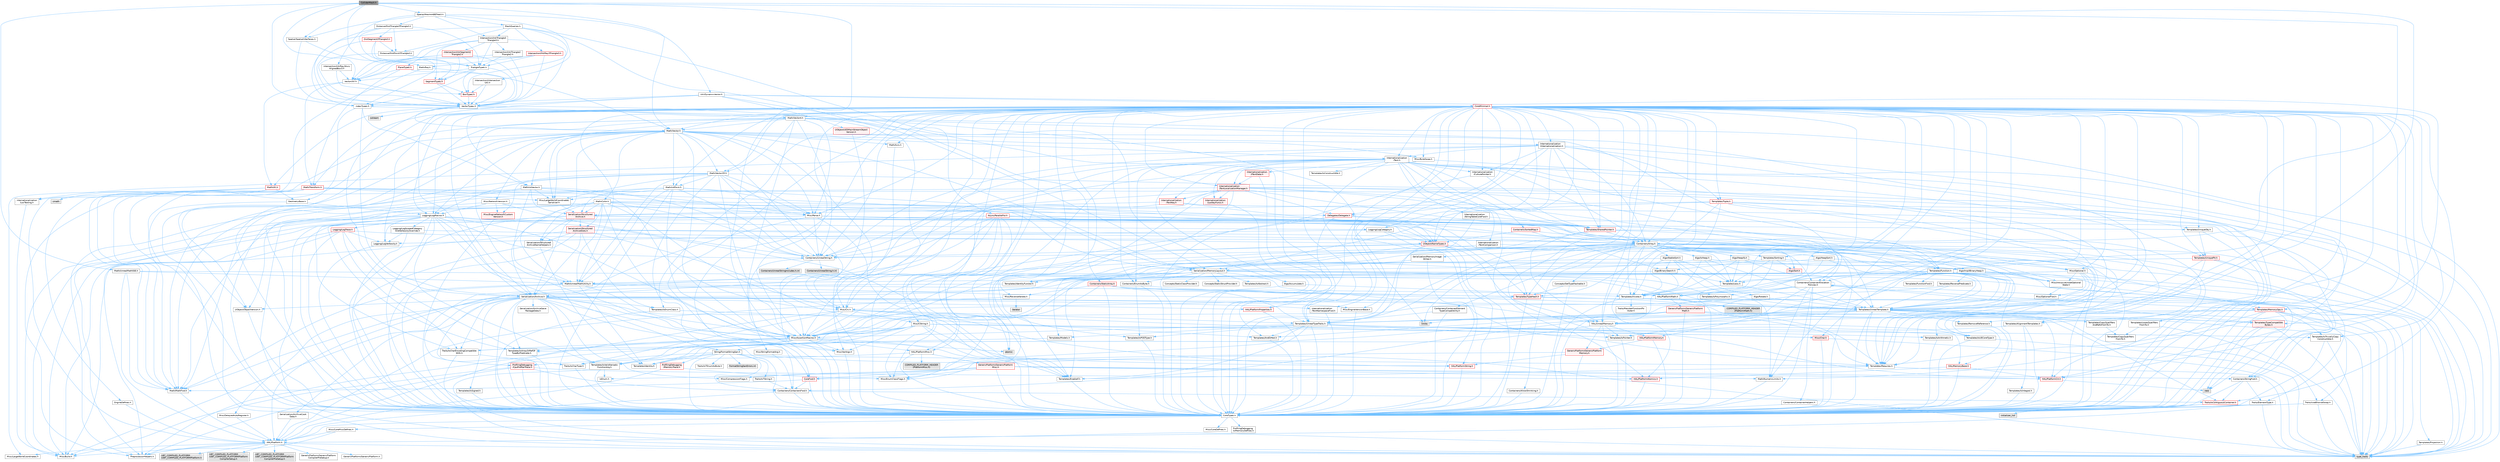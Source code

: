 digraph "ColliderMesh.h"
{
 // INTERACTIVE_SVG=YES
 // LATEX_PDF_SIZE
  bgcolor="transparent";
  edge [fontname=Helvetica,fontsize=10,labelfontname=Helvetica,labelfontsize=10];
  node [fontname=Helvetica,fontsize=10,shape=box,height=0.2,width=0.4];
  Node1 [id="Node000001",label="ColliderMesh.h",height=0.2,width=0.4,color="gray40", fillcolor="grey60", style="filled", fontcolor="black",tooltip=" "];
  Node1 -> Node2 [id="edge1_Node000001_Node000002",color="steelblue1",style="solid",tooltip=" "];
  Node2 [id="Node000002",label="Containers/Array.h",height=0.2,width=0.4,color="grey40", fillcolor="white", style="filled",URL="$df/dd0/Array_8h.html",tooltip=" "];
  Node2 -> Node3 [id="edge2_Node000002_Node000003",color="steelblue1",style="solid",tooltip=" "];
  Node3 [id="Node000003",label="CoreTypes.h",height=0.2,width=0.4,color="grey40", fillcolor="white", style="filled",URL="$dc/dec/CoreTypes_8h.html",tooltip=" "];
  Node3 -> Node4 [id="edge3_Node000003_Node000004",color="steelblue1",style="solid",tooltip=" "];
  Node4 [id="Node000004",label="HAL/Platform.h",height=0.2,width=0.4,color="grey40", fillcolor="white", style="filled",URL="$d9/dd0/Platform_8h.html",tooltip=" "];
  Node4 -> Node5 [id="edge4_Node000004_Node000005",color="steelblue1",style="solid",tooltip=" "];
  Node5 [id="Node000005",label="Misc/Build.h",height=0.2,width=0.4,color="grey40", fillcolor="white", style="filled",URL="$d3/dbb/Build_8h.html",tooltip=" "];
  Node4 -> Node6 [id="edge5_Node000004_Node000006",color="steelblue1",style="solid",tooltip=" "];
  Node6 [id="Node000006",label="Misc/LargeWorldCoordinates.h",height=0.2,width=0.4,color="grey40", fillcolor="white", style="filled",URL="$d2/dcb/LargeWorldCoordinates_8h.html",tooltip=" "];
  Node4 -> Node7 [id="edge6_Node000004_Node000007",color="steelblue1",style="solid",tooltip=" "];
  Node7 [id="Node000007",label="type_traits",height=0.2,width=0.4,color="grey60", fillcolor="#E0E0E0", style="filled",tooltip=" "];
  Node4 -> Node8 [id="edge7_Node000004_Node000008",color="steelblue1",style="solid",tooltip=" "];
  Node8 [id="Node000008",label="PreprocessorHelpers.h",height=0.2,width=0.4,color="grey40", fillcolor="white", style="filled",URL="$db/ddb/PreprocessorHelpers_8h.html",tooltip=" "];
  Node4 -> Node9 [id="edge8_Node000004_Node000009",color="steelblue1",style="solid",tooltip=" "];
  Node9 [id="Node000009",label="UBT_COMPILED_PLATFORM\l/UBT_COMPILED_PLATFORMPlatform\lCompilerPreSetup.h",height=0.2,width=0.4,color="grey60", fillcolor="#E0E0E0", style="filled",tooltip=" "];
  Node4 -> Node10 [id="edge9_Node000004_Node000010",color="steelblue1",style="solid",tooltip=" "];
  Node10 [id="Node000010",label="GenericPlatform/GenericPlatform\lCompilerPreSetup.h",height=0.2,width=0.4,color="grey40", fillcolor="white", style="filled",URL="$d9/dc8/GenericPlatformCompilerPreSetup_8h.html",tooltip=" "];
  Node4 -> Node11 [id="edge10_Node000004_Node000011",color="steelblue1",style="solid",tooltip=" "];
  Node11 [id="Node000011",label="GenericPlatform/GenericPlatform.h",height=0.2,width=0.4,color="grey40", fillcolor="white", style="filled",URL="$d6/d84/GenericPlatform_8h.html",tooltip=" "];
  Node4 -> Node12 [id="edge11_Node000004_Node000012",color="steelblue1",style="solid",tooltip=" "];
  Node12 [id="Node000012",label="UBT_COMPILED_PLATFORM\l/UBT_COMPILED_PLATFORMPlatform.h",height=0.2,width=0.4,color="grey60", fillcolor="#E0E0E0", style="filled",tooltip=" "];
  Node4 -> Node13 [id="edge12_Node000004_Node000013",color="steelblue1",style="solid",tooltip=" "];
  Node13 [id="Node000013",label="UBT_COMPILED_PLATFORM\l/UBT_COMPILED_PLATFORMPlatform\lCompilerSetup.h",height=0.2,width=0.4,color="grey60", fillcolor="#E0E0E0", style="filled",tooltip=" "];
  Node3 -> Node14 [id="edge13_Node000003_Node000014",color="steelblue1",style="solid",tooltip=" "];
  Node14 [id="Node000014",label="ProfilingDebugging\l/UMemoryDefines.h",height=0.2,width=0.4,color="grey40", fillcolor="white", style="filled",URL="$d2/da2/UMemoryDefines_8h.html",tooltip=" "];
  Node3 -> Node15 [id="edge14_Node000003_Node000015",color="steelblue1",style="solid",tooltip=" "];
  Node15 [id="Node000015",label="Misc/CoreMiscDefines.h",height=0.2,width=0.4,color="grey40", fillcolor="white", style="filled",URL="$da/d38/CoreMiscDefines_8h.html",tooltip=" "];
  Node15 -> Node4 [id="edge15_Node000015_Node000004",color="steelblue1",style="solid",tooltip=" "];
  Node15 -> Node8 [id="edge16_Node000015_Node000008",color="steelblue1",style="solid",tooltip=" "];
  Node3 -> Node16 [id="edge17_Node000003_Node000016",color="steelblue1",style="solid",tooltip=" "];
  Node16 [id="Node000016",label="Misc/CoreDefines.h",height=0.2,width=0.4,color="grey40", fillcolor="white", style="filled",URL="$d3/dd2/CoreDefines_8h.html",tooltip=" "];
  Node2 -> Node17 [id="edge18_Node000002_Node000017",color="steelblue1",style="solid",tooltip=" "];
  Node17 [id="Node000017",label="Misc/AssertionMacros.h",height=0.2,width=0.4,color="grey40", fillcolor="white", style="filled",URL="$d0/dfa/AssertionMacros_8h.html",tooltip=" "];
  Node17 -> Node3 [id="edge19_Node000017_Node000003",color="steelblue1",style="solid",tooltip=" "];
  Node17 -> Node4 [id="edge20_Node000017_Node000004",color="steelblue1",style="solid",tooltip=" "];
  Node17 -> Node18 [id="edge21_Node000017_Node000018",color="steelblue1",style="solid",tooltip=" "];
  Node18 [id="Node000018",label="HAL/PlatformMisc.h",height=0.2,width=0.4,color="grey40", fillcolor="white", style="filled",URL="$d0/df5/PlatformMisc_8h.html",tooltip=" "];
  Node18 -> Node3 [id="edge22_Node000018_Node000003",color="steelblue1",style="solid",tooltip=" "];
  Node18 -> Node19 [id="edge23_Node000018_Node000019",color="steelblue1",style="solid",tooltip=" "];
  Node19 [id="Node000019",label="GenericPlatform/GenericPlatform\lMisc.h",height=0.2,width=0.4,color="red", fillcolor="#FFF0F0", style="filled",URL="$db/d9a/GenericPlatformMisc_8h.html",tooltip=" "];
  Node19 -> Node20 [id="edge24_Node000019_Node000020",color="steelblue1",style="solid",tooltip=" "];
  Node20 [id="Node000020",label="Containers/StringFwd.h",height=0.2,width=0.4,color="grey40", fillcolor="white", style="filled",URL="$df/d37/StringFwd_8h.html",tooltip=" "];
  Node20 -> Node3 [id="edge25_Node000020_Node000003",color="steelblue1",style="solid",tooltip=" "];
  Node20 -> Node21 [id="edge26_Node000020_Node000021",color="steelblue1",style="solid",tooltip=" "];
  Node21 [id="Node000021",label="Traits/ElementType.h",height=0.2,width=0.4,color="grey40", fillcolor="white", style="filled",URL="$d5/d4f/ElementType_8h.html",tooltip=" "];
  Node21 -> Node4 [id="edge27_Node000021_Node000004",color="steelblue1",style="solid",tooltip=" "];
  Node21 -> Node22 [id="edge28_Node000021_Node000022",color="steelblue1",style="solid",tooltip=" "];
  Node22 [id="Node000022",label="initializer_list",height=0.2,width=0.4,color="grey60", fillcolor="#E0E0E0", style="filled",tooltip=" "];
  Node21 -> Node7 [id="edge29_Node000021_Node000007",color="steelblue1",style="solid",tooltip=" "];
  Node20 -> Node23 [id="edge30_Node000020_Node000023",color="steelblue1",style="solid",tooltip=" "];
  Node23 [id="Node000023",label="Traits/IsContiguousContainer.h",height=0.2,width=0.4,color="red", fillcolor="#FFF0F0", style="filled",URL="$d5/d3c/IsContiguousContainer_8h.html",tooltip=" "];
  Node23 -> Node3 [id="edge31_Node000023_Node000003",color="steelblue1",style="solid",tooltip=" "];
  Node23 -> Node22 [id="edge32_Node000023_Node000022",color="steelblue1",style="solid",tooltip=" "];
  Node19 -> Node25 [id="edge33_Node000019_Node000025",color="steelblue1",style="solid",tooltip=" "];
  Node25 [id="Node000025",label="CoreFwd.h",height=0.2,width=0.4,color="red", fillcolor="#FFF0F0", style="filled",URL="$d1/d1e/CoreFwd_8h.html",tooltip=" "];
  Node25 -> Node3 [id="edge34_Node000025_Node000003",color="steelblue1",style="solid",tooltip=" "];
  Node25 -> Node26 [id="edge35_Node000025_Node000026",color="steelblue1",style="solid",tooltip=" "];
  Node26 [id="Node000026",label="Containers/ContainersFwd.h",height=0.2,width=0.4,color="grey40", fillcolor="white", style="filled",URL="$d4/d0a/ContainersFwd_8h.html",tooltip=" "];
  Node26 -> Node4 [id="edge36_Node000026_Node000004",color="steelblue1",style="solid",tooltip=" "];
  Node26 -> Node3 [id="edge37_Node000026_Node000003",color="steelblue1",style="solid",tooltip=" "];
  Node26 -> Node23 [id="edge38_Node000026_Node000023",color="steelblue1",style="solid",tooltip=" "];
  Node25 -> Node27 [id="edge39_Node000025_Node000027",color="steelblue1",style="solid",tooltip=" "];
  Node27 [id="Node000027",label="Math/MathFwd.h",height=0.2,width=0.4,color="grey40", fillcolor="white", style="filled",URL="$d2/d10/MathFwd_8h.html",tooltip=" "];
  Node27 -> Node4 [id="edge40_Node000027_Node000004",color="steelblue1",style="solid",tooltip=" "];
  Node19 -> Node3 [id="edge41_Node000019_Node000003",color="steelblue1",style="solid",tooltip=" "];
  Node19 -> Node30 [id="edge42_Node000019_Node000030",color="steelblue1",style="solid",tooltip=" "];
  Node30 [id="Node000030",label="HAL/PlatformCrt.h",height=0.2,width=0.4,color="red", fillcolor="#FFF0F0", style="filled",URL="$d8/d75/PlatformCrt_8h.html",tooltip=" "];
  Node30 -> Node31 [id="edge43_Node000030_Node000031",color="steelblue1",style="solid",tooltip=" "];
  Node31 [id="Node000031",label="new",height=0.2,width=0.4,color="grey60", fillcolor="#E0E0E0", style="filled",tooltip=" "];
  Node19 -> Node40 [id="edge44_Node000019_Node000040",color="steelblue1",style="solid",tooltip=" "];
  Node40 [id="Node000040",label="Math/NumericLimits.h",height=0.2,width=0.4,color="grey40", fillcolor="white", style="filled",URL="$df/d1b/NumericLimits_8h.html",tooltip=" "];
  Node40 -> Node3 [id="edge45_Node000040_Node000003",color="steelblue1",style="solid",tooltip=" "];
  Node19 -> Node41 [id="edge46_Node000019_Node000041",color="steelblue1",style="solid",tooltip=" "];
  Node41 [id="Node000041",label="Misc/CompressionFlags.h",height=0.2,width=0.4,color="grey40", fillcolor="white", style="filled",URL="$d9/d76/CompressionFlags_8h.html",tooltip=" "];
  Node19 -> Node42 [id="edge47_Node000019_Node000042",color="steelblue1",style="solid",tooltip=" "];
  Node42 [id="Node000042",label="Misc/EnumClassFlags.h",height=0.2,width=0.4,color="grey40", fillcolor="white", style="filled",URL="$d8/de7/EnumClassFlags_8h.html",tooltip=" "];
  Node18 -> Node45 [id="edge48_Node000018_Node000045",color="steelblue1",style="solid",tooltip=" "];
  Node45 [id="Node000045",label="COMPILED_PLATFORM_HEADER\l(PlatformMisc.h)",height=0.2,width=0.4,color="grey60", fillcolor="#E0E0E0", style="filled",tooltip=" "];
  Node18 -> Node46 [id="edge49_Node000018_Node000046",color="steelblue1",style="solid",tooltip=" "];
  Node46 [id="Node000046",label="ProfilingDebugging\l/CpuProfilerTrace.h",height=0.2,width=0.4,color="red", fillcolor="#FFF0F0", style="filled",URL="$da/dcb/CpuProfilerTrace_8h.html",tooltip=" "];
  Node46 -> Node3 [id="edge50_Node000046_Node000003",color="steelblue1",style="solid",tooltip=" "];
  Node46 -> Node26 [id="edge51_Node000046_Node000026",color="steelblue1",style="solid",tooltip=" "];
  Node46 -> Node47 [id="edge52_Node000046_Node000047",color="steelblue1",style="solid",tooltip=" "];
  Node47 [id="Node000047",label="HAL/PlatformAtomics.h",height=0.2,width=0.4,color="red", fillcolor="#FFF0F0", style="filled",URL="$d3/d36/PlatformAtomics_8h.html",tooltip=" "];
  Node47 -> Node3 [id="edge53_Node000047_Node000003",color="steelblue1",style="solid",tooltip=" "];
  Node46 -> Node8 [id="edge54_Node000046_Node000008",color="steelblue1",style="solid",tooltip=" "];
  Node46 -> Node5 [id="edge55_Node000046_Node000005",color="steelblue1",style="solid",tooltip=" "];
  Node17 -> Node8 [id="edge56_Node000017_Node000008",color="steelblue1",style="solid",tooltip=" "];
  Node17 -> Node54 [id="edge57_Node000017_Node000054",color="steelblue1",style="solid",tooltip=" "];
  Node54 [id="Node000054",label="Templates/EnableIf.h",height=0.2,width=0.4,color="grey40", fillcolor="white", style="filled",URL="$d7/d60/EnableIf_8h.html",tooltip=" "];
  Node54 -> Node3 [id="edge58_Node000054_Node000003",color="steelblue1",style="solid",tooltip=" "];
  Node17 -> Node55 [id="edge59_Node000017_Node000055",color="steelblue1",style="solid",tooltip=" "];
  Node55 [id="Node000055",label="Templates/IsArrayOrRefOf\lTypeByPredicate.h",height=0.2,width=0.4,color="grey40", fillcolor="white", style="filled",URL="$d6/da1/IsArrayOrRefOfTypeByPredicate_8h.html",tooltip=" "];
  Node55 -> Node3 [id="edge60_Node000055_Node000003",color="steelblue1",style="solid",tooltip=" "];
  Node17 -> Node56 [id="edge61_Node000017_Node000056",color="steelblue1",style="solid",tooltip=" "];
  Node56 [id="Node000056",label="Templates/IsValidVariadic\lFunctionArg.h",height=0.2,width=0.4,color="grey40", fillcolor="white", style="filled",URL="$d0/dc8/IsValidVariadicFunctionArg_8h.html",tooltip=" "];
  Node56 -> Node3 [id="edge62_Node000056_Node000003",color="steelblue1",style="solid",tooltip=" "];
  Node56 -> Node57 [id="edge63_Node000056_Node000057",color="steelblue1",style="solid",tooltip=" "];
  Node57 [id="Node000057",label="IsEnum.h",height=0.2,width=0.4,color="grey40", fillcolor="white", style="filled",URL="$d4/de5/IsEnum_8h.html",tooltip=" "];
  Node56 -> Node7 [id="edge64_Node000056_Node000007",color="steelblue1",style="solid",tooltip=" "];
  Node17 -> Node58 [id="edge65_Node000017_Node000058",color="steelblue1",style="solid",tooltip=" "];
  Node58 [id="Node000058",label="Traits/IsCharEncodingCompatible\lWith.h",height=0.2,width=0.4,color="grey40", fillcolor="white", style="filled",URL="$df/dd1/IsCharEncodingCompatibleWith_8h.html",tooltip=" "];
  Node58 -> Node7 [id="edge66_Node000058_Node000007",color="steelblue1",style="solid",tooltip=" "];
  Node58 -> Node59 [id="edge67_Node000058_Node000059",color="steelblue1",style="solid",tooltip=" "];
  Node59 [id="Node000059",label="Traits/IsCharType.h",height=0.2,width=0.4,color="grey40", fillcolor="white", style="filled",URL="$db/d51/IsCharType_8h.html",tooltip=" "];
  Node59 -> Node3 [id="edge68_Node000059_Node000003",color="steelblue1",style="solid",tooltip=" "];
  Node17 -> Node60 [id="edge69_Node000017_Node000060",color="steelblue1",style="solid",tooltip=" "];
  Node60 [id="Node000060",label="Misc/VarArgs.h",height=0.2,width=0.4,color="grey40", fillcolor="white", style="filled",URL="$d5/d6f/VarArgs_8h.html",tooltip=" "];
  Node60 -> Node3 [id="edge70_Node000060_Node000003",color="steelblue1",style="solid",tooltip=" "];
  Node17 -> Node61 [id="edge71_Node000017_Node000061",color="steelblue1",style="solid",tooltip=" "];
  Node61 [id="Node000061",label="String/FormatStringSan.h",height=0.2,width=0.4,color="grey40", fillcolor="white", style="filled",URL="$d3/d8b/FormatStringSan_8h.html",tooltip=" "];
  Node61 -> Node7 [id="edge72_Node000061_Node000007",color="steelblue1",style="solid",tooltip=" "];
  Node61 -> Node3 [id="edge73_Node000061_Node000003",color="steelblue1",style="solid",tooltip=" "];
  Node61 -> Node62 [id="edge74_Node000061_Node000062",color="steelblue1",style="solid",tooltip=" "];
  Node62 [id="Node000062",label="Templates/Requires.h",height=0.2,width=0.4,color="grey40", fillcolor="white", style="filled",URL="$dc/d96/Requires_8h.html",tooltip=" "];
  Node62 -> Node54 [id="edge75_Node000062_Node000054",color="steelblue1",style="solid",tooltip=" "];
  Node62 -> Node7 [id="edge76_Node000062_Node000007",color="steelblue1",style="solid",tooltip=" "];
  Node61 -> Node63 [id="edge77_Node000061_Node000063",color="steelblue1",style="solid",tooltip=" "];
  Node63 [id="Node000063",label="Templates/Identity.h",height=0.2,width=0.4,color="grey40", fillcolor="white", style="filled",URL="$d0/dd5/Identity_8h.html",tooltip=" "];
  Node61 -> Node56 [id="edge78_Node000061_Node000056",color="steelblue1",style="solid",tooltip=" "];
  Node61 -> Node59 [id="edge79_Node000061_Node000059",color="steelblue1",style="solid",tooltip=" "];
  Node61 -> Node64 [id="edge80_Node000061_Node000064",color="steelblue1",style="solid",tooltip=" "];
  Node64 [id="Node000064",label="Traits/IsTEnumAsByte.h",height=0.2,width=0.4,color="grey40", fillcolor="white", style="filled",URL="$d1/de6/IsTEnumAsByte_8h.html",tooltip=" "];
  Node61 -> Node65 [id="edge81_Node000061_Node000065",color="steelblue1",style="solid",tooltip=" "];
  Node65 [id="Node000065",label="Traits/IsTString.h",height=0.2,width=0.4,color="grey40", fillcolor="white", style="filled",URL="$d0/df8/IsTString_8h.html",tooltip=" "];
  Node65 -> Node26 [id="edge82_Node000065_Node000026",color="steelblue1",style="solid",tooltip=" "];
  Node61 -> Node26 [id="edge83_Node000061_Node000026",color="steelblue1",style="solid",tooltip=" "];
  Node61 -> Node66 [id="edge84_Node000061_Node000066",color="steelblue1",style="solid",tooltip=" "];
  Node66 [id="Node000066",label="FormatStringSanErrors.inl",height=0.2,width=0.4,color="grey60", fillcolor="#E0E0E0", style="filled",tooltip=" "];
  Node17 -> Node67 [id="edge85_Node000017_Node000067",color="steelblue1",style="solid",tooltip=" "];
  Node67 [id="Node000067",label="atomic",height=0.2,width=0.4,color="grey60", fillcolor="#E0E0E0", style="filled",tooltip=" "];
  Node2 -> Node68 [id="edge86_Node000002_Node000068",color="steelblue1",style="solid",tooltip=" "];
  Node68 [id="Node000068",label="Misc/IntrusiveUnsetOptional\lState.h",height=0.2,width=0.4,color="grey40", fillcolor="white", style="filled",URL="$d2/d0a/IntrusiveUnsetOptionalState_8h.html",tooltip=" "];
  Node68 -> Node69 [id="edge87_Node000068_Node000069",color="steelblue1",style="solid",tooltip=" "];
  Node69 [id="Node000069",label="Misc/OptionalFwd.h",height=0.2,width=0.4,color="grey40", fillcolor="white", style="filled",URL="$dc/d50/OptionalFwd_8h.html",tooltip=" "];
  Node2 -> Node70 [id="edge88_Node000002_Node000070",color="steelblue1",style="solid",tooltip=" "];
  Node70 [id="Node000070",label="Misc/ReverseIterate.h",height=0.2,width=0.4,color="grey40", fillcolor="white", style="filled",URL="$db/de3/ReverseIterate_8h.html",tooltip=" "];
  Node70 -> Node4 [id="edge89_Node000070_Node000004",color="steelblue1",style="solid",tooltip=" "];
  Node70 -> Node71 [id="edge90_Node000070_Node000071",color="steelblue1",style="solid",tooltip=" "];
  Node71 [id="Node000071",label="iterator",height=0.2,width=0.4,color="grey60", fillcolor="#E0E0E0", style="filled",tooltip=" "];
  Node2 -> Node72 [id="edge91_Node000002_Node000072",color="steelblue1",style="solid",tooltip=" "];
  Node72 [id="Node000072",label="HAL/UnrealMemory.h",height=0.2,width=0.4,color="grey40", fillcolor="white", style="filled",URL="$d9/d96/UnrealMemory_8h.html",tooltip=" "];
  Node72 -> Node3 [id="edge92_Node000072_Node000003",color="steelblue1",style="solid",tooltip=" "];
  Node72 -> Node73 [id="edge93_Node000072_Node000073",color="steelblue1",style="solid",tooltip=" "];
  Node73 [id="Node000073",label="GenericPlatform/GenericPlatform\lMemory.h",height=0.2,width=0.4,color="red", fillcolor="#FFF0F0", style="filled",URL="$dd/d22/GenericPlatformMemory_8h.html",tooltip=" "];
  Node73 -> Node25 [id="edge94_Node000073_Node000025",color="steelblue1",style="solid",tooltip=" "];
  Node73 -> Node3 [id="edge95_Node000073_Node000003",color="steelblue1",style="solid",tooltip=" "];
  Node73 -> Node74 [id="edge96_Node000073_Node000074",color="steelblue1",style="solid",tooltip=" "];
  Node74 [id="Node000074",label="HAL/PlatformString.h",height=0.2,width=0.4,color="red", fillcolor="#FFF0F0", style="filled",URL="$db/db5/PlatformString_8h.html",tooltip=" "];
  Node74 -> Node3 [id="edge97_Node000074_Node000003",color="steelblue1",style="solid",tooltip=" "];
  Node72 -> Node76 [id="edge98_Node000072_Node000076",color="steelblue1",style="solid",tooltip=" "];
  Node76 [id="Node000076",label="HAL/MemoryBase.h",height=0.2,width=0.4,color="red", fillcolor="#FFF0F0", style="filled",URL="$d6/d9f/MemoryBase_8h.html",tooltip=" "];
  Node76 -> Node3 [id="edge99_Node000076_Node000003",color="steelblue1",style="solid",tooltip=" "];
  Node76 -> Node47 [id="edge100_Node000076_Node000047",color="steelblue1",style="solid",tooltip=" "];
  Node76 -> Node30 [id="edge101_Node000076_Node000030",color="steelblue1",style="solid",tooltip=" "];
  Node72 -> Node89 [id="edge102_Node000072_Node000089",color="steelblue1",style="solid",tooltip=" "];
  Node89 [id="Node000089",label="HAL/PlatformMemory.h",height=0.2,width=0.4,color="red", fillcolor="#FFF0F0", style="filled",URL="$de/d68/PlatformMemory_8h.html",tooltip=" "];
  Node89 -> Node3 [id="edge103_Node000089_Node000003",color="steelblue1",style="solid",tooltip=" "];
  Node89 -> Node73 [id="edge104_Node000089_Node000073",color="steelblue1",style="solid",tooltip=" "];
  Node72 -> Node91 [id="edge105_Node000072_Node000091",color="steelblue1",style="solid",tooltip=" "];
  Node91 [id="Node000091",label="ProfilingDebugging\l/MemoryTrace.h",height=0.2,width=0.4,color="red", fillcolor="#FFF0F0", style="filled",URL="$da/dd7/MemoryTrace_8h.html",tooltip=" "];
  Node91 -> Node4 [id="edge106_Node000091_Node000004",color="steelblue1",style="solid",tooltip=" "];
  Node91 -> Node42 [id="edge107_Node000091_Node000042",color="steelblue1",style="solid",tooltip=" "];
  Node72 -> Node92 [id="edge108_Node000072_Node000092",color="steelblue1",style="solid",tooltip=" "];
  Node92 [id="Node000092",label="Templates/IsPointer.h",height=0.2,width=0.4,color="grey40", fillcolor="white", style="filled",URL="$d7/d05/IsPointer_8h.html",tooltip=" "];
  Node92 -> Node3 [id="edge109_Node000092_Node000003",color="steelblue1",style="solid",tooltip=" "];
  Node2 -> Node93 [id="edge110_Node000002_Node000093",color="steelblue1",style="solid",tooltip=" "];
  Node93 [id="Node000093",label="Templates/UnrealTypeTraits.h",height=0.2,width=0.4,color="grey40", fillcolor="white", style="filled",URL="$d2/d2d/UnrealTypeTraits_8h.html",tooltip=" "];
  Node93 -> Node3 [id="edge111_Node000093_Node000003",color="steelblue1",style="solid",tooltip=" "];
  Node93 -> Node92 [id="edge112_Node000093_Node000092",color="steelblue1",style="solid",tooltip=" "];
  Node93 -> Node17 [id="edge113_Node000093_Node000017",color="steelblue1",style="solid",tooltip=" "];
  Node93 -> Node85 [id="edge114_Node000093_Node000085",color="steelblue1",style="solid",tooltip=" "];
  Node85 [id="Node000085",label="Templates/AndOrNot.h",height=0.2,width=0.4,color="grey40", fillcolor="white", style="filled",URL="$db/d0a/AndOrNot_8h.html",tooltip=" "];
  Node85 -> Node3 [id="edge115_Node000085_Node000003",color="steelblue1",style="solid",tooltip=" "];
  Node93 -> Node54 [id="edge116_Node000093_Node000054",color="steelblue1",style="solid",tooltip=" "];
  Node93 -> Node94 [id="edge117_Node000093_Node000094",color="steelblue1",style="solid",tooltip=" "];
  Node94 [id="Node000094",label="Templates/IsArithmetic.h",height=0.2,width=0.4,color="grey40", fillcolor="white", style="filled",URL="$d2/d5d/IsArithmetic_8h.html",tooltip=" "];
  Node94 -> Node3 [id="edge118_Node000094_Node000003",color="steelblue1",style="solid",tooltip=" "];
  Node93 -> Node57 [id="edge119_Node000093_Node000057",color="steelblue1",style="solid",tooltip=" "];
  Node93 -> Node95 [id="edge120_Node000093_Node000095",color="steelblue1",style="solid",tooltip=" "];
  Node95 [id="Node000095",label="Templates/Models.h",height=0.2,width=0.4,color="grey40", fillcolor="white", style="filled",URL="$d3/d0c/Models_8h.html",tooltip=" "];
  Node95 -> Node63 [id="edge121_Node000095_Node000063",color="steelblue1",style="solid",tooltip=" "];
  Node93 -> Node96 [id="edge122_Node000093_Node000096",color="steelblue1",style="solid",tooltip=" "];
  Node96 [id="Node000096",label="Templates/IsPODType.h",height=0.2,width=0.4,color="grey40", fillcolor="white", style="filled",URL="$d7/db1/IsPODType_8h.html",tooltip=" "];
  Node96 -> Node3 [id="edge123_Node000096_Node000003",color="steelblue1",style="solid",tooltip=" "];
  Node93 -> Node97 [id="edge124_Node000093_Node000097",color="steelblue1",style="solid",tooltip=" "];
  Node97 [id="Node000097",label="Templates/IsUECoreType.h",height=0.2,width=0.4,color="grey40", fillcolor="white", style="filled",URL="$d1/db8/IsUECoreType_8h.html",tooltip=" "];
  Node97 -> Node3 [id="edge125_Node000097_Node000003",color="steelblue1",style="solid",tooltip=" "];
  Node97 -> Node7 [id="edge126_Node000097_Node000007",color="steelblue1",style="solid",tooltip=" "];
  Node93 -> Node86 [id="edge127_Node000093_Node000086",color="steelblue1",style="solid",tooltip=" "];
  Node86 [id="Node000086",label="Templates/IsTriviallyCopy\lConstructible.h",height=0.2,width=0.4,color="grey40", fillcolor="white", style="filled",URL="$d3/d78/IsTriviallyCopyConstructible_8h.html",tooltip=" "];
  Node86 -> Node3 [id="edge128_Node000086_Node000003",color="steelblue1",style="solid",tooltip=" "];
  Node86 -> Node7 [id="edge129_Node000086_Node000007",color="steelblue1",style="solid",tooltip=" "];
  Node2 -> Node98 [id="edge130_Node000002_Node000098",color="steelblue1",style="solid",tooltip=" "];
  Node98 [id="Node000098",label="Templates/UnrealTemplate.h",height=0.2,width=0.4,color="grey40", fillcolor="white", style="filled",URL="$d4/d24/UnrealTemplate_8h.html",tooltip=" "];
  Node98 -> Node3 [id="edge131_Node000098_Node000003",color="steelblue1",style="solid",tooltip=" "];
  Node98 -> Node92 [id="edge132_Node000098_Node000092",color="steelblue1",style="solid",tooltip=" "];
  Node98 -> Node72 [id="edge133_Node000098_Node000072",color="steelblue1",style="solid",tooltip=" "];
  Node98 -> Node99 [id="edge134_Node000098_Node000099",color="steelblue1",style="solid",tooltip=" "];
  Node99 [id="Node000099",label="Templates/CopyQualifiers\lAndRefsFromTo.h",height=0.2,width=0.4,color="grey40", fillcolor="white", style="filled",URL="$d3/db3/CopyQualifiersAndRefsFromTo_8h.html",tooltip=" "];
  Node99 -> Node100 [id="edge135_Node000099_Node000100",color="steelblue1",style="solid",tooltip=" "];
  Node100 [id="Node000100",label="Templates/CopyQualifiers\lFromTo.h",height=0.2,width=0.4,color="grey40", fillcolor="white", style="filled",URL="$d5/db4/CopyQualifiersFromTo_8h.html",tooltip=" "];
  Node98 -> Node93 [id="edge136_Node000098_Node000093",color="steelblue1",style="solid",tooltip=" "];
  Node98 -> Node101 [id="edge137_Node000098_Node000101",color="steelblue1",style="solid",tooltip=" "];
  Node101 [id="Node000101",label="Templates/RemoveReference.h",height=0.2,width=0.4,color="grey40", fillcolor="white", style="filled",URL="$da/dbe/RemoveReference_8h.html",tooltip=" "];
  Node101 -> Node3 [id="edge138_Node000101_Node000003",color="steelblue1",style="solid",tooltip=" "];
  Node98 -> Node62 [id="edge139_Node000098_Node000062",color="steelblue1",style="solid",tooltip=" "];
  Node98 -> Node102 [id="edge140_Node000098_Node000102",color="steelblue1",style="solid",tooltip=" "];
  Node102 [id="Node000102",label="Templates/TypeCompatible\lBytes.h",height=0.2,width=0.4,color="red", fillcolor="#FFF0F0", style="filled",URL="$df/d0a/TypeCompatibleBytes_8h.html",tooltip=" "];
  Node102 -> Node3 [id="edge141_Node000102_Node000003",color="steelblue1",style="solid",tooltip=" "];
  Node102 -> Node31 [id="edge142_Node000102_Node000031",color="steelblue1",style="solid",tooltip=" "];
  Node102 -> Node7 [id="edge143_Node000102_Node000007",color="steelblue1",style="solid",tooltip=" "];
  Node98 -> Node63 [id="edge144_Node000098_Node000063",color="steelblue1",style="solid",tooltip=" "];
  Node98 -> Node23 [id="edge145_Node000098_Node000023",color="steelblue1",style="solid",tooltip=" "];
  Node98 -> Node103 [id="edge146_Node000098_Node000103",color="steelblue1",style="solid",tooltip=" "];
  Node103 [id="Node000103",label="Traits/UseBitwiseSwap.h",height=0.2,width=0.4,color="grey40", fillcolor="white", style="filled",URL="$db/df3/UseBitwiseSwap_8h.html",tooltip=" "];
  Node103 -> Node3 [id="edge147_Node000103_Node000003",color="steelblue1",style="solid",tooltip=" "];
  Node103 -> Node7 [id="edge148_Node000103_Node000007",color="steelblue1",style="solid",tooltip=" "];
  Node98 -> Node7 [id="edge149_Node000098_Node000007",color="steelblue1",style="solid",tooltip=" "];
  Node2 -> Node104 [id="edge150_Node000002_Node000104",color="steelblue1",style="solid",tooltip=" "];
  Node104 [id="Node000104",label="Containers/AllowShrinking.h",height=0.2,width=0.4,color="grey40", fillcolor="white", style="filled",URL="$d7/d1a/AllowShrinking_8h.html",tooltip=" "];
  Node104 -> Node3 [id="edge151_Node000104_Node000003",color="steelblue1",style="solid",tooltip=" "];
  Node2 -> Node105 [id="edge152_Node000002_Node000105",color="steelblue1",style="solid",tooltip=" "];
  Node105 [id="Node000105",label="Containers/ContainerAllocation\lPolicies.h",height=0.2,width=0.4,color="grey40", fillcolor="white", style="filled",URL="$d7/dff/ContainerAllocationPolicies_8h.html",tooltip=" "];
  Node105 -> Node3 [id="edge153_Node000105_Node000003",color="steelblue1",style="solid",tooltip=" "];
  Node105 -> Node106 [id="edge154_Node000105_Node000106",color="steelblue1",style="solid",tooltip=" "];
  Node106 [id="Node000106",label="Containers/ContainerHelpers.h",height=0.2,width=0.4,color="grey40", fillcolor="white", style="filled",URL="$d7/d33/ContainerHelpers_8h.html",tooltip=" "];
  Node106 -> Node3 [id="edge155_Node000106_Node000003",color="steelblue1",style="solid",tooltip=" "];
  Node105 -> Node105 [id="edge156_Node000105_Node000105",color="steelblue1",style="solid",tooltip=" "];
  Node105 -> Node107 [id="edge157_Node000105_Node000107",color="steelblue1",style="solid",tooltip=" "];
  Node107 [id="Node000107",label="HAL/PlatformMath.h",height=0.2,width=0.4,color="grey40", fillcolor="white", style="filled",URL="$dc/d53/PlatformMath_8h.html",tooltip=" "];
  Node107 -> Node3 [id="edge158_Node000107_Node000003",color="steelblue1",style="solid",tooltip=" "];
  Node107 -> Node108 [id="edge159_Node000107_Node000108",color="steelblue1",style="solid",tooltip=" "];
  Node108 [id="Node000108",label="GenericPlatform/GenericPlatform\lMath.h",height=0.2,width=0.4,color="red", fillcolor="#FFF0F0", style="filled",URL="$d5/d79/GenericPlatformMath_8h.html",tooltip=" "];
  Node108 -> Node3 [id="edge160_Node000108_Node000003",color="steelblue1",style="solid",tooltip=" "];
  Node108 -> Node26 [id="edge161_Node000108_Node000026",color="steelblue1",style="solid",tooltip=" "];
  Node108 -> Node30 [id="edge162_Node000108_Node000030",color="steelblue1",style="solid",tooltip=" "];
  Node108 -> Node85 [id="edge163_Node000108_Node000085",color="steelblue1",style="solid",tooltip=" "];
  Node108 -> Node93 [id="edge164_Node000108_Node000093",color="steelblue1",style="solid",tooltip=" "];
  Node108 -> Node62 [id="edge165_Node000108_Node000062",color="steelblue1",style="solid",tooltip=" "];
  Node108 -> Node102 [id="edge166_Node000108_Node000102",color="steelblue1",style="solid",tooltip=" "];
  Node108 -> Node113 [id="edge167_Node000108_Node000113",color="steelblue1",style="solid",tooltip=" "];
  Node113 [id="Node000113",label="limits",height=0.2,width=0.4,color="grey60", fillcolor="#E0E0E0", style="filled",tooltip=" "];
  Node108 -> Node7 [id="edge168_Node000108_Node000007",color="steelblue1",style="solid",tooltip=" "];
  Node107 -> Node114 [id="edge169_Node000107_Node000114",color="steelblue1",style="solid",tooltip=" "];
  Node114 [id="Node000114",label="COMPILED_PLATFORM_HEADER\l(PlatformMath.h)",height=0.2,width=0.4,color="grey60", fillcolor="#E0E0E0", style="filled",tooltip=" "];
  Node105 -> Node72 [id="edge170_Node000105_Node000072",color="steelblue1",style="solid",tooltip=" "];
  Node105 -> Node40 [id="edge171_Node000105_Node000040",color="steelblue1",style="solid",tooltip=" "];
  Node105 -> Node17 [id="edge172_Node000105_Node000017",color="steelblue1",style="solid",tooltip=" "];
  Node105 -> Node115 [id="edge173_Node000105_Node000115",color="steelblue1",style="solid",tooltip=" "];
  Node115 [id="Node000115",label="Templates/IsPolymorphic.h",height=0.2,width=0.4,color="grey40", fillcolor="white", style="filled",URL="$dc/d20/IsPolymorphic_8h.html",tooltip=" "];
  Node105 -> Node116 [id="edge174_Node000105_Node000116",color="steelblue1",style="solid",tooltip=" "];
  Node116 [id="Node000116",label="Templates/MemoryOps.h",height=0.2,width=0.4,color="red", fillcolor="#FFF0F0", style="filled",URL="$db/dea/MemoryOps_8h.html",tooltip=" "];
  Node116 -> Node3 [id="edge175_Node000116_Node000003",color="steelblue1",style="solid",tooltip=" "];
  Node116 -> Node72 [id="edge176_Node000116_Node000072",color="steelblue1",style="solid",tooltip=" "];
  Node116 -> Node86 [id="edge177_Node000116_Node000086",color="steelblue1",style="solid",tooltip=" "];
  Node116 -> Node62 [id="edge178_Node000116_Node000062",color="steelblue1",style="solid",tooltip=" "];
  Node116 -> Node93 [id="edge179_Node000116_Node000093",color="steelblue1",style="solid",tooltip=" "];
  Node116 -> Node103 [id="edge180_Node000116_Node000103",color="steelblue1",style="solid",tooltip=" "];
  Node116 -> Node31 [id="edge181_Node000116_Node000031",color="steelblue1",style="solid",tooltip=" "];
  Node116 -> Node7 [id="edge182_Node000116_Node000007",color="steelblue1",style="solid",tooltip=" "];
  Node105 -> Node102 [id="edge183_Node000105_Node000102",color="steelblue1",style="solid",tooltip=" "];
  Node105 -> Node7 [id="edge184_Node000105_Node000007",color="steelblue1",style="solid",tooltip=" "];
  Node2 -> Node117 [id="edge185_Node000002_Node000117",color="steelblue1",style="solid",tooltip=" "];
  Node117 [id="Node000117",label="Containers/ContainerElement\lTypeCompatibility.h",height=0.2,width=0.4,color="grey40", fillcolor="white", style="filled",URL="$df/ddf/ContainerElementTypeCompatibility_8h.html",tooltip=" "];
  Node117 -> Node3 [id="edge186_Node000117_Node000003",color="steelblue1",style="solid",tooltip=" "];
  Node117 -> Node93 [id="edge187_Node000117_Node000093",color="steelblue1",style="solid",tooltip=" "];
  Node2 -> Node118 [id="edge188_Node000002_Node000118",color="steelblue1",style="solid",tooltip=" "];
  Node118 [id="Node000118",label="Serialization/Archive.h",height=0.2,width=0.4,color="grey40", fillcolor="white", style="filled",URL="$d7/d3b/Archive_8h.html",tooltip=" "];
  Node118 -> Node25 [id="edge189_Node000118_Node000025",color="steelblue1",style="solid",tooltip=" "];
  Node118 -> Node3 [id="edge190_Node000118_Node000003",color="steelblue1",style="solid",tooltip=" "];
  Node118 -> Node119 [id="edge191_Node000118_Node000119",color="steelblue1",style="solid",tooltip=" "];
  Node119 [id="Node000119",label="HAL/PlatformProperties.h",height=0.2,width=0.4,color="red", fillcolor="#FFF0F0", style="filled",URL="$d9/db0/PlatformProperties_8h.html",tooltip=" "];
  Node119 -> Node3 [id="edge192_Node000119_Node000003",color="steelblue1",style="solid",tooltip=" "];
  Node118 -> Node122 [id="edge193_Node000118_Node000122",color="steelblue1",style="solid",tooltip=" "];
  Node122 [id="Node000122",label="Internationalization\l/TextNamespaceFwd.h",height=0.2,width=0.4,color="grey40", fillcolor="white", style="filled",URL="$d8/d97/TextNamespaceFwd_8h.html",tooltip=" "];
  Node122 -> Node3 [id="edge194_Node000122_Node000003",color="steelblue1",style="solid",tooltip=" "];
  Node118 -> Node27 [id="edge195_Node000118_Node000027",color="steelblue1",style="solid",tooltip=" "];
  Node118 -> Node17 [id="edge196_Node000118_Node000017",color="steelblue1",style="solid",tooltip=" "];
  Node118 -> Node5 [id="edge197_Node000118_Node000005",color="steelblue1",style="solid",tooltip=" "];
  Node118 -> Node41 [id="edge198_Node000118_Node000041",color="steelblue1",style="solid",tooltip=" "];
  Node118 -> Node123 [id="edge199_Node000118_Node000123",color="steelblue1",style="solid",tooltip=" "];
  Node123 [id="Node000123",label="Misc/EngineVersionBase.h",height=0.2,width=0.4,color="grey40", fillcolor="white", style="filled",URL="$d5/d2b/EngineVersionBase_8h.html",tooltip=" "];
  Node123 -> Node3 [id="edge200_Node000123_Node000003",color="steelblue1",style="solid",tooltip=" "];
  Node118 -> Node60 [id="edge201_Node000118_Node000060",color="steelblue1",style="solid",tooltip=" "];
  Node118 -> Node124 [id="edge202_Node000118_Node000124",color="steelblue1",style="solid",tooltip=" "];
  Node124 [id="Node000124",label="Serialization/ArchiveCook\lData.h",height=0.2,width=0.4,color="grey40", fillcolor="white", style="filled",URL="$dc/db6/ArchiveCookData_8h.html",tooltip=" "];
  Node124 -> Node4 [id="edge203_Node000124_Node000004",color="steelblue1",style="solid",tooltip=" "];
  Node118 -> Node125 [id="edge204_Node000118_Node000125",color="steelblue1",style="solid",tooltip=" "];
  Node125 [id="Node000125",label="Serialization/ArchiveSave\lPackageData.h",height=0.2,width=0.4,color="grey40", fillcolor="white", style="filled",URL="$d1/d37/ArchiveSavePackageData_8h.html",tooltip=" "];
  Node118 -> Node54 [id="edge205_Node000118_Node000054",color="steelblue1",style="solid",tooltip=" "];
  Node118 -> Node55 [id="edge206_Node000118_Node000055",color="steelblue1",style="solid",tooltip=" "];
  Node118 -> Node126 [id="edge207_Node000118_Node000126",color="steelblue1",style="solid",tooltip=" "];
  Node126 [id="Node000126",label="Templates/IsEnumClass.h",height=0.2,width=0.4,color="grey40", fillcolor="white", style="filled",URL="$d7/d15/IsEnumClass_8h.html",tooltip=" "];
  Node126 -> Node3 [id="edge208_Node000126_Node000003",color="steelblue1",style="solid",tooltip=" "];
  Node126 -> Node85 [id="edge209_Node000126_Node000085",color="steelblue1",style="solid",tooltip=" "];
  Node118 -> Node112 [id="edge210_Node000118_Node000112",color="steelblue1",style="solid",tooltip=" "];
  Node112 [id="Node000112",label="Templates/IsSigned.h",height=0.2,width=0.4,color="grey40", fillcolor="white", style="filled",URL="$d8/dd8/IsSigned_8h.html",tooltip=" "];
  Node112 -> Node3 [id="edge211_Node000112_Node000003",color="steelblue1",style="solid",tooltip=" "];
  Node118 -> Node56 [id="edge212_Node000118_Node000056",color="steelblue1",style="solid",tooltip=" "];
  Node118 -> Node98 [id="edge213_Node000118_Node000098",color="steelblue1",style="solid",tooltip=" "];
  Node118 -> Node58 [id="edge214_Node000118_Node000058",color="steelblue1",style="solid",tooltip=" "];
  Node118 -> Node127 [id="edge215_Node000118_Node000127",color="steelblue1",style="solid",tooltip=" "];
  Node127 [id="Node000127",label="UObject/ObjectVersion.h",height=0.2,width=0.4,color="grey40", fillcolor="white", style="filled",URL="$da/d63/ObjectVersion_8h.html",tooltip=" "];
  Node127 -> Node3 [id="edge216_Node000127_Node000003",color="steelblue1",style="solid",tooltip=" "];
  Node2 -> Node128 [id="edge217_Node000002_Node000128",color="steelblue1",style="solid",tooltip=" "];
  Node128 [id="Node000128",label="Serialization/MemoryImage\lWriter.h",height=0.2,width=0.4,color="grey40", fillcolor="white", style="filled",URL="$d0/d08/MemoryImageWriter_8h.html",tooltip=" "];
  Node128 -> Node3 [id="edge218_Node000128_Node000003",color="steelblue1",style="solid",tooltip=" "];
  Node128 -> Node129 [id="edge219_Node000128_Node000129",color="steelblue1",style="solid",tooltip=" "];
  Node129 [id="Node000129",label="Serialization/MemoryLayout.h",height=0.2,width=0.4,color="grey40", fillcolor="white", style="filled",URL="$d7/d66/MemoryLayout_8h.html",tooltip=" "];
  Node129 -> Node130 [id="edge220_Node000129_Node000130",color="steelblue1",style="solid",tooltip=" "];
  Node130 [id="Node000130",label="Concepts/StaticClassProvider.h",height=0.2,width=0.4,color="grey40", fillcolor="white", style="filled",URL="$dd/d83/StaticClassProvider_8h.html",tooltip=" "];
  Node129 -> Node131 [id="edge221_Node000129_Node000131",color="steelblue1",style="solid",tooltip=" "];
  Node131 [id="Node000131",label="Concepts/StaticStructProvider.h",height=0.2,width=0.4,color="grey40", fillcolor="white", style="filled",URL="$d5/d77/StaticStructProvider_8h.html",tooltip=" "];
  Node129 -> Node132 [id="edge222_Node000129_Node000132",color="steelblue1",style="solid",tooltip=" "];
  Node132 [id="Node000132",label="Containers/EnumAsByte.h",height=0.2,width=0.4,color="grey40", fillcolor="white", style="filled",URL="$d6/d9a/EnumAsByte_8h.html",tooltip=" "];
  Node132 -> Node3 [id="edge223_Node000132_Node000003",color="steelblue1",style="solid",tooltip=" "];
  Node132 -> Node96 [id="edge224_Node000132_Node000096",color="steelblue1",style="solid",tooltip=" "];
  Node132 -> Node133 [id="edge225_Node000132_Node000133",color="steelblue1",style="solid",tooltip=" "];
  Node133 [id="Node000133",label="Templates/TypeHash.h",height=0.2,width=0.4,color="red", fillcolor="#FFF0F0", style="filled",URL="$d1/d62/TypeHash_8h.html",tooltip=" "];
  Node133 -> Node3 [id="edge226_Node000133_Node000003",color="steelblue1",style="solid",tooltip=" "];
  Node133 -> Node62 [id="edge227_Node000133_Node000062",color="steelblue1",style="solid",tooltip=" "];
  Node133 -> Node134 [id="edge228_Node000133_Node000134",color="steelblue1",style="solid",tooltip=" "];
  Node134 [id="Node000134",label="Misc/Crc.h",height=0.2,width=0.4,color="grey40", fillcolor="white", style="filled",URL="$d4/dd2/Crc_8h.html",tooltip=" "];
  Node134 -> Node3 [id="edge229_Node000134_Node000003",color="steelblue1",style="solid",tooltip=" "];
  Node134 -> Node74 [id="edge230_Node000134_Node000074",color="steelblue1",style="solid",tooltip=" "];
  Node134 -> Node17 [id="edge231_Node000134_Node000017",color="steelblue1",style="solid",tooltip=" "];
  Node134 -> Node135 [id="edge232_Node000134_Node000135",color="steelblue1",style="solid",tooltip=" "];
  Node135 [id="Node000135",label="Misc/CString.h",height=0.2,width=0.4,color="grey40", fillcolor="white", style="filled",URL="$d2/d49/CString_8h.html",tooltip=" "];
  Node135 -> Node3 [id="edge233_Node000135_Node000003",color="steelblue1",style="solid",tooltip=" "];
  Node135 -> Node30 [id="edge234_Node000135_Node000030",color="steelblue1",style="solid",tooltip=" "];
  Node135 -> Node74 [id="edge235_Node000135_Node000074",color="steelblue1",style="solid",tooltip=" "];
  Node135 -> Node17 [id="edge236_Node000135_Node000017",color="steelblue1",style="solid",tooltip=" "];
  Node135 -> Node136 [id="edge237_Node000135_Node000136",color="steelblue1",style="solid",tooltip=" "];
  Node136 [id="Node000136",label="Misc/Char.h",height=0.2,width=0.4,color="red", fillcolor="#FFF0F0", style="filled",URL="$d0/d58/Char_8h.html",tooltip=" "];
  Node136 -> Node3 [id="edge238_Node000136_Node000003",color="steelblue1",style="solid",tooltip=" "];
  Node136 -> Node7 [id="edge239_Node000136_Node000007",color="steelblue1",style="solid",tooltip=" "];
  Node135 -> Node60 [id="edge240_Node000135_Node000060",color="steelblue1",style="solid",tooltip=" "];
  Node135 -> Node55 [id="edge241_Node000135_Node000055",color="steelblue1",style="solid",tooltip=" "];
  Node135 -> Node56 [id="edge242_Node000135_Node000056",color="steelblue1",style="solid",tooltip=" "];
  Node135 -> Node58 [id="edge243_Node000135_Node000058",color="steelblue1",style="solid",tooltip=" "];
  Node134 -> Node136 [id="edge244_Node000134_Node000136",color="steelblue1",style="solid",tooltip=" "];
  Node134 -> Node93 [id="edge245_Node000134_Node000093",color="steelblue1",style="solid",tooltip=" "];
  Node134 -> Node59 [id="edge246_Node000134_Node000059",color="steelblue1",style="solid",tooltip=" "];
  Node133 -> Node7 [id="edge247_Node000133_Node000007",color="steelblue1",style="solid",tooltip=" "];
  Node129 -> Node20 [id="edge248_Node000129_Node000020",color="steelblue1",style="solid",tooltip=" "];
  Node129 -> Node72 [id="edge249_Node000129_Node000072",color="steelblue1",style="solid",tooltip=" "];
  Node129 -> Node140 [id="edge250_Node000129_Node000140",color="steelblue1",style="solid",tooltip=" "];
  Node140 [id="Node000140",label="Misc/DelayedAutoRegister.h",height=0.2,width=0.4,color="grey40", fillcolor="white", style="filled",URL="$d1/dda/DelayedAutoRegister_8h.html",tooltip=" "];
  Node140 -> Node4 [id="edge251_Node000140_Node000004",color="steelblue1",style="solid",tooltip=" "];
  Node129 -> Node54 [id="edge252_Node000129_Node000054",color="steelblue1",style="solid",tooltip=" "];
  Node129 -> Node141 [id="edge253_Node000129_Node000141",color="steelblue1",style="solid",tooltip=" "];
  Node141 [id="Node000141",label="Templates/IsAbstract.h",height=0.2,width=0.4,color="grey40", fillcolor="white", style="filled",URL="$d8/db7/IsAbstract_8h.html",tooltip=" "];
  Node129 -> Node115 [id="edge254_Node000129_Node000115",color="steelblue1",style="solid",tooltip=" "];
  Node129 -> Node95 [id="edge255_Node000129_Node000095",color="steelblue1",style="solid",tooltip=" "];
  Node129 -> Node98 [id="edge256_Node000129_Node000098",color="steelblue1",style="solid",tooltip=" "];
  Node2 -> Node142 [id="edge257_Node000002_Node000142",color="steelblue1",style="solid",tooltip=" "];
  Node142 [id="Node000142",label="Algo/Heapify.h",height=0.2,width=0.4,color="grey40", fillcolor="white", style="filled",URL="$d0/d2a/Heapify_8h.html",tooltip=" "];
  Node142 -> Node143 [id="edge258_Node000142_Node000143",color="steelblue1",style="solid",tooltip=" "];
  Node143 [id="Node000143",label="Algo/Impl/BinaryHeap.h",height=0.2,width=0.4,color="grey40", fillcolor="white", style="filled",URL="$d7/da3/Algo_2Impl_2BinaryHeap_8h.html",tooltip=" "];
  Node143 -> Node144 [id="edge259_Node000143_Node000144",color="steelblue1",style="solid",tooltip=" "];
  Node144 [id="Node000144",label="Templates/Invoke.h",height=0.2,width=0.4,color="grey40", fillcolor="white", style="filled",URL="$d7/deb/Invoke_8h.html",tooltip=" "];
  Node144 -> Node3 [id="edge260_Node000144_Node000003",color="steelblue1",style="solid",tooltip=" "];
  Node144 -> Node145 [id="edge261_Node000144_Node000145",color="steelblue1",style="solid",tooltip=" "];
  Node145 [id="Node000145",label="Traits/MemberFunctionPtr\lOuter.h",height=0.2,width=0.4,color="grey40", fillcolor="white", style="filled",URL="$db/da7/MemberFunctionPtrOuter_8h.html",tooltip=" "];
  Node144 -> Node98 [id="edge262_Node000144_Node000098",color="steelblue1",style="solid",tooltip=" "];
  Node144 -> Node7 [id="edge263_Node000144_Node000007",color="steelblue1",style="solid",tooltip=" "];
  Node143 -> Node146 [id="edge264_Node000143_Node000146",color="steelblue1",style="solid",tooltip=" "];
  Node146 [id="Node000146",label="Templates/Projection.h",height=0.2,width=0.4,color="grey40", fillcolor="white", style="filled",URL="$d7/df0/Projection_8h.html",tooltip=" "];
  Node146 -> Node7 [id="edge265_Node000146_Node000007",color="steelblue1",style="solid",tooltip=" "];
  Node143 -> Node147 [id="edge266_Node000143_Node000147",color="steelblue1",style="solid",tooltip=" "];
  Node147 [id="Node000147",label="Templates/ReversePredicate.h",height=0.2,width=0.4,color="grey40", fillcolor="white", style="filled",URL="$d8/d28/ReversePredicate_8h.html",tooltip=" "];
  Node147 -> Node144 [id="edge267_Node000147_Node000144",color="steelblue1",style="solid",tooltip=" "];
  Node147 -> Node98 [id="edge268_Node000147_Node000098",color="steelblue1",style="solid",tooltip=" "];
  Node143 -> Node7 [id="edge269_Node000143_Node000007",color="steelblue1",style="solid",tooltip=" "];
  Node142 -> Node148 [id="edge270_Node000142_Node000148",color="steelblue1",style="solid",tooltip=" "];
  Node148 [id="Node000148",label="Templates/IdentityFunctor.h",height=0.2,width=0.4,color="grey40", fillcolor="white", style="filled",URL="$d7/d2e/IdentityFunctor_8h.html",tooltip=" "];
  Node148 -> Node4 [id="edge271_Node000148_Node000004",color="steelblue1",style="solid",tooltip=" "];
  Node142 -> Node144 [id="edge272_Node000142_Node000144",color="steelblue1",style="solid",tooltip=" "];
  Node142 -> Node149 [id="edge273_Node000142_Node000149",color="steelblue1",style="solid",tooltip=" "];
  Node149 [id="Node000149",label="Templates/Less.h",height=0.2,width=0.4,color="grey40", fillcolor="white", style="filled",URL="$de/dc8/Less_8h.html",tooltip=" "];
  Node149 -> Node3 [id="edge274_Node000149_Node000003",color="steelblue1",style="solid",tooltip=" "];
  Node149 -> Node98 [id="edge275_Node000149_Node000098",color="steelblue1",style="solid",tooltip=" "];
  Node142 -> Node98 [id="edge276_Node000142_Node000098",color="steelblue1",style="solid",tooltip=" "];
  Node2 -> Node150 [id="edge277_Node000002_Node000150",color="steelblue1",style="solid",tooltip=" "];
  Node150 [id="Node000150",label="Algo/HeapSort.h",height=0.2,width=0.4,color="grey40", fillcolor="white", style="filled",URL="$d3/d92/HeapSort_8h.html",tooltip=" "];
  Node150 -> Node143 [id="edge278_Node000150_Node000143",color="steelblue1",style="solid",tooltip=" "];
  Node150 -> Node148 [id="edge279_Node000150_Node000148",color="steelblue1",style="solid",tooltip=" "];
  Node150 -> Node149 [id="edge280_Node000150_Node000149",color="steelblue1",style="solid",tooltip=" "];
  Node150 -> Node98 [id="edge281_Node000150_Node000098",color="steelblue1",style="solid",tooltip=" "];
  Node2 -> Node151 [id="edge282_Node000002_Node000151",color="steelblue1",style="solid",tooltip=" "];
  Node151 [id="Node000151",label="Algo/IsHeap.h",height=0.2,width=0.4,color="grey40", fillcolor="white", style="filled",URL="$de/d32/IsHeap_8h.html",tooltip=" "];
  Node151 -> Node143 [id="edge283_Node000151_Node000143",color="steelblue1",style="solid",tooltip=" "];
  Node151 -> Node148 [id="edge284_Node000151_Node000148",color="steelblue1",style="solid",tooltip=" "];
  Node151 -> Node144 [id="edge285_Node000151_Node000144",color="steelblue1",style="solid",tooltip=" "];
  Node151 -> Node149 [id="edge286_Node000151_Node000149",color="steelblue1",style="solid",tooltip=" "];
  Node151 -> Node98 [id="edge287_Node000151_Node000098",color="steelblue1",style="solid",tooltip=" "];
  Node2 -> Node143 [id="edge288_Node000002_Node000143",color="steelblue1",style="solid",tooltip=" "];
  Node2 -> Node152 [id="edge289_Node000002_Node000152",color="steelblue1",style="solid",tooltip=" "];
  Node152 [id="Node000152",label="Algo/StableSort.h",height=0.2,width=0.4,color="grey40", fillcolor="white", style="filled",URL="$d7/d3c/StableSort_8h.html",tooltip=" "];
  Node152 -> Node153 [id="edge290_Node000152_Node000153",color="steelblue1",style="solid",tooltip=" "];
  Node153 [id="Node000153",label="Algo/BinarySearch.h",height=0.2,width=0.4,color="grey40", fillcolor="white", style="filled",URL="$db/db4/BinarySearch_8h.html",tooltip=" "];
  Node153 -> Node148 [id="edge291_Node000153_Node000148",color="steelblue1",style="solid",tooltip=" "];
  Node153 -> Node144 [id="edge292_Node000153_Node000144",color="steelblue1",style="solid",tooltip=" "];
  Node153 -> Node149 [id="edge293_Node000153_Node000149",color="steelblue1",style="solid",tooltip=" "];
  Node152 -> Node154 [id="edge294_Node000152_Node000154",color="steelblue1",style="solid",tooltip=" "];
  Node154 [id="Node000154",label="Algo/Rotate.h",height=0.2,width=0.4,color="grey40", fillcolor="white", style="filled",URL="$dd/da7/Rotate_8h.html",tooltip=" "];
  Node154 -> Node98 [id="edge295_Node000154_Node000098",color="steelblue1",style="solid",tooltip=" "];
  Node152 -> Node148 [id="edge296_Node000152_Node000148",color="steelblue1",style="solid",tooltip=" "];
  Node152 -> Node144 [id="edge297_Node000152_Node000144",color="steelblue1",style="solid",tooltip=" "];
  Node152 -> Node149 [id="edge298_Node000152_Node000149",color="steelblue1",style="solid",tooltip=" "];
  Node152 -> Node98 [id="edge299_Node000152_Node000098",color="steelblue1",style="solid",tooltip=" "];
  Node2 -> Node155 [id="edge300_Node000002_Node000155",color="steelblue1",style="solid",tooltip=" "];
  Node155 [id="Node000155",label="Concepts/GetTypeHashable.h",height=0.2,width=0.4,color="grey40", fillcolor="white", style="filled",URL="$d3/da2/GetTypeHashable_8h.html",tooltip=" "];
  Node155 -> Node3 [id="edge301_Node000155_Node000003",color="steelblue1",style="solid",tooltip=" "];
  Node155 -> Node133 [id="edge302_Node000155_Node000133",color="steelblue1",style="solid",tooltip=" "];
  Node2 -> Node148 [id="edge303_Node000002_Node000148",color="steelblue1",style="solid",tooltip=" "];
  Node2 -> Node144 [id="edge304_Node000002_Node000144",color="steelblue1",style="solid",tooltip=" "];
  Node2 -> Node149 [id="edge305_Node000002_Node000149",color="steelblue1",style="solid",tooltip=" "];
  Node2 -> Node156 [id="edge306_Node000002_Node000156",color="steelblue1",style="solid",tooltip=" "];
  Node156 [id="Node000156",label="Templates/LosesQualifiers\lFromTo.h",height=0.2,width=0.4,color="grey40", fillcolor="white", style="filled",URL="$d2/db3/LosesQualifiersFromTo_8h.html",tooltip=" "];
  Node156 -> Node100 [id="edge307_Node000156_Node000100",color="steelblue1",style="solid",tooltip=" "];
  Node156 -> Node7 [id="edge308_Node000156_Node000007",color="steelblue1",style="solid",tooltip=" "];
  Node2 -> Node62 [id="edge309_Node000002_Node000062",color="steelblue1",style="solid",tooltip=" "];
  Node2 -> Node157 [id="edge310_Node000002_Node000157",color="steelblue1",style="solid",tooltip=" "];
  Node157 [id="Node000157",label="Templates/Sorting.h",height=0.2,width=0.4,color="grey40", fillcolor="white", style="filled",URL="$d3/d9e/Sorting_8h.html",tooltip=" "];
  Node157 -> Node3 [id="edge311_Node000157_Node000003",color="steelblue1",style="solid",tooltip=" "];
  Node157 -> Node153 [id="edge312_Node000157_Node000153",color="steelblue1",style="solid",tooltip=" "];
  Node157 -> Node158 [id="edge313_Node000157_Node000158",color="steelblue1",style="solid",tooltip=" "];
  Node158 [id="Node000158",label="Algo/Sort.h",height=0.2,width=0.4,color="red", fillcolor="#FFF0F0", style="filled",URL="$d1/d87/Sort_8h.html",tooltip=" "];
  Node157 -> Node107 [id="edge314_Node000157_Node000107",color="steelblue1",style="solid",tooltip=" "];
  Node157 -> Node149 [id="edge315_Node000157_Node000149",color="steelblue1",style="solid",tooltip=" "];
  Node2 -> Node161 [id="edge316_Node000002_Node000161",color="steelblue1",style="solid",tooltip=" "];
  Node161 [id="Node000161",label="Templates/AlignmentTemplates.h",height=0.2,width=0.4,color="grey40", fillcolor="white", style="filled",URL="$dd/d32/AlignmentTemplates_8h.html",tooltip=" "];
  Node161 -> Node3 [id="edge317_Node000161_Node000003",color="steelblue1",style="solid",tooltip=" "];
  Node161 -> Node83 [id="edge318_Node000161_Node000083",color="steelblue1",style="solid",tooltip=" "];
  Node83 [id="Node000083",label="Templates/IsIntegral.h",height=0.2,width=0.4,color="grey40", fillcolor="white", style="filled",URL="$da/d64/IsIntegral_8h.html",tooltip=" "];
  Node83 -> Node3 [id="edge319_Node000083_Node000003",color="steelblue1",style="solid",tooltip=" "];
  Node161 -> Node92 [id="edge320_Node000161_Node000092",color="steelblue1",style="solid",tooltip=" "];
  Node2 -> Node21 [id="edge321_Node000002_Node000021",color="steelblue1",style="solid",tooltip=" "];
  Node2 -> Node113 [id="edge322_Node000002_Node000113",color="steelblue1",style="solid",tooltip=" "];
  Node2 -> Node7 [id="edge323_Node000002_Node000007",color="steelblue1",style="solid",tooltip=" "];
  Node1 -> Node162 [id="edge324_Node000001_Node000162",color="steelblue1",style="solid",tooltip=" "];
  Node162 [id="Node000162",label="IndexTypes.h",height=0.2,width=0.4,color="grey40", fillcolor="white", style="filled",URL="$d5/d67/IndexTypes_8h.html",tooltip=" "];
  Node162 -> Node163 [id="edge325_Node000162_Node000163",color="steelblue1",style="solid",tooltip=" "];
  Node163 [id="Node000163",label="GeometryBase.h",height=0.2,width=0.4,color="grey40", fillcolor="white", style="filled",URL="$d5/d5e/GeometryBase_8h.html",tooltip=" "];
  Node163 -> Node3 [id="edge326_Node000163_Node000003",color="steelblue1",style="solid",tooltip=" "];
  Node163 -> Node164 [id="edge327_Node000163_Node000164",color="steelblue1",style="solid",tooltip=" "];
  Node164 [id="Node000164",label="Logging/LogMacros.h",height=0.2,width=0.4,color="grey40", fillcolor="white", style="filled",URL="$d0/d16/LogMacros_8h.html",tooltip=" "];
  Node164 -> Node165 [id="edge328_Node000164_Node000165",color="steelblue1",style="solid",tooltip=" "];
  Node165 [id="Node000165",label="Containers/UnrealString.h",height=0.2,width=0.4,color="grey40", fillcolor="white", style="filled",URL="$d5/dba/UnrealString_8h.html",tooltip=" "];
  Node165 -> Node166 [id="edge329_Node000165_Node000166",color="steelblue1",style="solid",tooltip=" "];
  Node166 [id="Node000166",label="Containers/UnrealStringIncludes.h.inl",height=0.2,width=0.4,color="grey60", fillcolor="#E0E0E0", style="filled",tooltip=" "];
  Node165 -> Node167 [id="edge330_Node000165_Node000167",color="steelblue1",style="solid",tooltip=" "];
  Node167 [id="Node000167",label="Containers/UnrealString.h.inl",height=0.2,width=0.4,color="grey60", fillcolor="#E0E0E0", style="filled",tooltip=" "];
  Node165 -> Node168 [id="edge331_Node000165_Node000168",color="steelblue1",style="solid",tooltip=" "];
  Node168 [id="Node000168",label="Misc/StringFormatArg.h",height=0.2,width=0.4,color="grey40", fillcolor="white", style="filled",URL="$d2/d16/StringFormatArg_8h.html",tooltip=" "];
  Node168 -> Node26 [id="edge332_Node000168_Node000026",color="steelblue1",style="solid",tooltip=" "];
  Node164 -> Node3 [id="edge333_Node000164_Node000003",color="steelblue1",style="solid",tooltip=" "];
  Node164 -> Node8 [id="edge334_Node000164_Node000008",color="steelblue1",style="solid",tooltip=" "];
  Node164 -> Node169 [id="edge335_Node000164_Node000169",color="steelblue1",style="solid",tooltip=" "];
  Node169 [id="Node000169",label="Logging/LogCategory.h",height=0.2,width=0.4,color="grey40", fillcolor="white", style="filled",URL="$d9/d36/LogCategory_8h.html",tooltip=" "];
  Node169 -> Node3 [id="edge336_Node000169_Node000003",color="steelblue1",style="solid",tooltip=" "];
  Node169 -> Node79 [id="edge337_Node000169_Node000079",color="steelblue1",style="solid",tooltip=" "];
  Node79 [id="Node000079",label="Logging/LogVerbosity.h",height=0.2,width=0.4,color="grey40", fillcolor="white", style="filled",URL="$d2/d8f/LogVerbosity_8h.html",tooltip=" "];
  Node79 -> Node3 [id="edge338_Node000079_Node000003",color="steelblue1",style="solid",tooltip=" "];
  Node169 -> Node170 [id="edge339_Node000169_Node000170",color="steelblue1",style="solid",tooltip=" "];
  Node170 [id="Node000170",label="UObject/NameTypes.h",height=0.2,width=0.4,color="red", fillcolor="#FFF0F0", style="filled",URL="$d6/d35/NameTypes_8h.html",tooltip=" "];
  Node170 -> Node3 [id="edge340_Node000170_Node000003",color="steelblue1",style="solid",tooltip=" "];
  Node170 -> Node17 [id="edge341_Node000170_Node000017",color="steelblue1",style="solid",tooltip=" "];
  Node170 -> Node72 [id="edge342_Node000170_Node000072",color="steelblue1",style="solid",tooltip=" "];
  Node170 -> Node93 [id="edge343_Node000170_Node000093",color="steelblue1",style="solid",tooltip=" "];
  Node170 -> Node98 [id="edge344_Node000170_Node000098",color="steelblue1",style="solid",tooltip=" "];
  Node170 -> Node165 [id="edge345_Node000170_Node000165",color="steelblue1",style="solid",tooltip=" "];
  Node170 -> Node20 [id="edge346_Node000170_Node000020",color="steelblue1",style="solid",tooltip=" "];
  Node170 -> Node129 [id="edge347_Node000170_Node000129",color="steelblue1",style="solid",tooltip=" "];
  Node170 -> Node68 [id="edge348_Node000170_Node000068",color="steelblue1",style="solid",tooltip=" "];
  Node164 -> Node184 [id="edge349_Node000164_Node000184",color="steelblue1",style="solid",tooltip=" "];
  Node184 [id="Node000184",label="Logging/LogScopedCategory\lAndVerbosityOverride.h",height=0.2,width=0.4,color="grey40", fillcolor="white", style="filled",URL="$de/dba/LogScopedCategoryAndVerbosityOverride_8h.html",tooltip=" "];
  Node184 -> Node3 [id="edge350_Node000184_Node000003",color="steelblue1",style="solid",tooltip=" "];
  Node184 -> Node79 [id="edge351_Node000184_Node000079",color="steelblue1",style="solid",tooltip=" "];
  Node184 -> Node170 [id="edge352_Node000184_Node000170",color="steelblue1",style="solid",tooltip=" "];
  Node164 -> Node185 [id="edge353_Node000164_Node000185",color="steelblue1",style="solid",tooltip=" "];
  Node185 [id="Node000185",label="Logging/LogTrace.h",height=0.2,width=0.4,color="red", fillcolor="#FFF0F0", style="filled",URL="$d5/d91/LogTrace_8h.html",tooltip=" "];
  Node185 -> Node3 [id="edge354_Node000185_Node000003",color="steelblue1",style="solid",tooltip=" "];
  Node185 -> Node2 [id="edge355_Node000185_Node000002",color="steelblue1",style="solid",tooltip=" "];
  Node185 -> Node8 [id="edge356_Node000185_Node000008",color="steelblue1",style="solid",tooltip=" "];
  Node185 -> Node79 [id="edge357_Node000185_Node000079",color="steelblue1",style="solid",tooltip=" "];
  Node185 -> Node5 [id="edge358_Node000185_Node000005",color="steelblue1",style="solid",tooltip=" "];
  Node185 -> Node55 [id="edge359_Node000185_Node000055",color="steelblue1",style="solid",tooltip=" "];
  Node185 -> Node58 [id="edge360_Node000185_Node000058",color="steelblue1",style="solid",tooltip=" "];
  Node164 -> Node79 [id="edge361_Node000164_Node000079",color="steelblue1",style="solid",tooltip=" "];
  Node164 -> Node17 [id="edge362_Node000164_Node000017",color="steelblue1",style="solid",tooltip=" "];
  Node164 -> Node5 [id="edge363_Node000164_Node000005",color="steelblue1",style="solid",tooltip=" "];
  Node164 -> Node60 [id="edge364_Node000164_Node000060",color="steelblue1",style="solid",tooltip=" "];
  Node164 -> Node61 [id="edge365_Node000164_Node000061",color="steelblue1",style="solid",tooltip=" "];
  Node164 -> Node54 [id="edge366_Node000164_Node000054",color="steelblue1",style="solid",tooltip=" "];
  Node164 -> Node55 [id="edge367_Node000164_Node000055",color="steelblue1",style="solid",tooltip=" "];
  Node164 -> Node56 [id="edge368_Node000164_Node000056",color="steelblue1",style="solid",tooltip=" "];
  Node164 -> Node58 [id="edge369_Node000164_Node000058",color="steelblue1",style="solid",tooltip=" "];
  Node164 -> Node7 [id="edge370_Node000164_Node000007",color="steelblue1",style="solid",tooltip=" "];
  Node162 -> Node186 [id="edge371_Node000162_Node000186",color="steelblue1",style="solid",tooltip=" "];
  Node186 [id="Node000186",label="Math/IntVector.h",height=0.2,width=0.4,color="grey40", fillcolor="white", style="filled",URL="$d7/d44/IntVector_8h.html",tooltip=" "];
  Node186 -> Node3 [id="edge372_Node000186_Node000003",color="steelblue1",style="solid",tooltip=" "];
  Node186 -> Node134 [id="edge373_Node000186_Node000134",color="steelblue1",style="solid",tooltip=" "];
  Node186 -> Node187 [id="edge374_Node000186_Node000187",color="steelblue1",style="solid",tooltip=" "];
  Node187 [id="Node000187",label="Misc/Parse.h",height=0.2,width=0.4,color="grey40", fillcolor="white", style="filled",URL="$dc/d71/Parse_8h.html",tooltip=" "];
  Node187 -> Node20 [id="edge375_Node000187_Node000020",color="steelblue1",style="solid",tooltip=" "];
  Node187 -> Node165 [id="edge376_Node000187_Node000165",color="steelblue1",style="solid",tooltip=" "];
  Node187 -> Node3 [id="edge377_Node000187_Node000003",color="steelblue1",style="solid",tooltip=" "];
  Node187 -> Node30 [id="edge378_Node000187_Node000030",color="steelblue1",style="solid",tooltip=" "];
  Node187 -> Node5 [id="edge379_Node000187_Node000005",color="steelblue1",style="solid",tooltip=" "];
  Node187 -> Node42 [id="edge380_Node000187_Node000042",color="steelblue1",style="solid",tooltip=" "];
  Node187 -> Node188 [id="edge381_Node000187_Node000188",color="steelblue1",style="solid",tooltip=" "];
  Node188 [id="Node000188",label="Templates/Function.h",height=0.2,width=0.4,color="grey40", fillcolor="white", style="filled",URL="$df/df5/Function_8h.html",tooltip=" "];
  Node188 -> Node3 [id="edge382_Node000188_Node000003",color="steelblue1",style="solid",tooltip=" "];
  Node188 -> Node17 [id="edge383_Node000188_Node000017",color="steelblue1",style="solid",tooltip=" "];
  Node188 -> Node68 [id="edge384_Node000188_Node000068",color="steelblue1",style="solid",tooltip=" "];
  Node188 -> Node72 [id="edge385_Node000188_Node000072",color="steelblue1",style="solid",tooltip=" "];
  Node188 -> Node189 [id="edge386_Node000188_Node000189",color="steelblue1",style="solid",tooltip=" "];
  Node189 [id="Node000189",label="Templates/FunctionFwd.h",height=0.2,width=0.4,color="grey40", fillcolor="white", style="filled",URL="$d6/d54/FunctionFwd_8h.html",tooltip=" "];
  Node188 -> Node93 [id="edge387_Node000188_Node000093",color="steelblue1",style="solid",tooltip=" "];
  Node188 -> Node144 [id="edge388_Node000188_Node000144",color="steelblue1",style="solid",tooltip=" "];
  Node188 -> Node98 [id="edge389_Node000188_Node000098",color="steelblue1",style="solid",tooltip=" "];
  Node188 -> Node62 [id="edge390_Node000188_Node000062",color="steelblue1",style="solid",tooltip=" "];
  Node188 -> Node160 [id="edge391_Node000188_Node000160",color="steelblue1",style="solid",tooltip=" "];
  Node160 [id="Node000160",label="Math/UnrealMathUtility.h",height=0.2,width=0.4,color="grey40", fillcolor="white", style="filled",URL="$db/db8/UnrealMathUtility_8h.html",tooltip=" "];
  Node160 -> Node3 [id="edge392_Node000160_Node000003",color="steelblue1",style="solid",tooltip=" "];
  Node160 -> Node17 [id="edge393_Node000160_Node000017",color="steelblue1",style="solid",tooltip=" "];
  Node160 -> Node107 [id="edge394_Node000160_Node000107",color="steelblue1",style="solid",tooltip=" "];
  Node160 -> Node27 [id="edge395_Node000160_Node000027",color="steelblue1",style="solid",tooltip=" "];
  Node160 -> Node63 [id="edge396_Node000160_Node000063",color="steelblue1",style="solid",tooltip=" "];
  Node160 -> Node62 [id="edge397_Node000160_Node000062",color="steelblue1",style="solid",tooltip=" "];
  Node188 -> Node31 [id="edge398_Node000188_Node000031",color="steelblue1",style="solid",tooltip=" "];
  Node188 -> Node7 [id="edge399_Node000188_Node000007",color="steelblue1",style="solid",tooltip=" "];
  Node186 -> Node27 [id="edge400_Node000186_Node000027",color="steelblue1",style="solid",tooltip=" "];
  Node186 -> Node160 [id="edge401_Node000186_Node000160",color="steelblue1",style="solid",tooltip=" "];
  Node186 -> Node165 [id="edge402_Node000186_Node000165",color="steelblue1",style="solid",tooltip=" "];
  Node186 -> Node190 [id="edge403_Node000186_Node000190",color="steelblue1",style="solid",tooltip=" "];
  Node190 [id="Node000190",label="Serialization/Structured\lArchive.h",height=0.2,width=0.4,color="red", fillcolor="#FFF0F0", style="filled",URL="$d9/d1e/StructuredArchive_8h.html",tooltip=" "];
  Node190 -> Node2 [id="edge404_Node000190_Node000002",color="steelblue1",style="solid",tooltip=" "];
  Node190 -> Node105 [id="edge405_Node000190_Node000105",color="steelblue1",style="solid",tooltip=" "];
  Node190 -> Node3 [id="edge406_Node000190_Node000003",color="steelblue1",style="solid",tooltip=" "];
  Node190 -> Node5 [id="edge407_Node000190_Node000005",color="steelblue1",style="solid",tooltip=" "];
  Node190 -> Node118 [id="edge408_Node000190_Node000118",color="steelblue1",style="solid",tooltip=" "];
  Node190 -> Node193 [id="edge409_Node000190_Node000193",color="steelblue1",style="solid",tooltip=" "];
  Node193 [id="Node000193",label="Serialization/Structured\lArchiveNameHelpers.h",height=0.2,width=0.4,color="grey40", fillcolor="white", style="filled",URL="$d0/d7b/StructuredArchiveNameHelpers_8h.html",tooltip=" "];
  Node193 -> Node3 [id="edge410_Node000193_Node000003",color="steelblue1",style="solid",tooltip=" "];
  Node193 -> Node63 [id="edge411_Node000193_Node000063",color="steelblue1",style="solid",tooltip=" "];
  Node190 -> Node197 [id="edge412_Node000190_Node000197",color="steelblue1",style="solid",tooltip=" "];
  Node197 [id="Node000197",label="Serialization/Structured\lArchiveSlots.h",height=0.2,width=0.4,color="red", fillcolor="#FFF0F0", style="filled",URL="$d2/d87/StructuredArchiveSlots_8h.html",tooltip=" "];
  Node197 -> Node2 [id="edge413_Node000197_Node000002",color="steelblue1",style="solid",tooltip=" "];
  Node197 -> Node3 [id="edge414_Node000197_Node000003",color="steelblue1",style="solid",tooltip=" "];
  Node197 -> Node5 [id="edge415_Node000197_Node000005",color="steelblue1",style="solid",tooltip=" "];
  Node197 -> Node198 [id="edge416_Node000197_Node000198",color="steelblue1",style="solid",tooltip=" "];
  Node198 [id="Node000198",label="Misc/Optional.h",height=0.2,width=0.4,color="grey40", fillcolor="white", style="filled",URL="$d2/dae/Optional_8h.html",tooltip=" "];
  Node198 -> Node3 [id="edge417_Node000198_Node000003",color="steelblue1",style="solid",tooltip=" "];
  Node198 -> Node17 [id="edge418_Node000198_Node000017",color="steelblue1",style="solid",tooltip=" "];
  Node198 -> Node68 [id="edge419_Node000198_Node000068",color="steelblue1",style="solid",tooltip=" "];
  Node198 -> Node69 [id="edge420_Node000198_Node000069",color="steelblue1",style="solid",tooltip=" "];
  Node198 -> Node116 [id="edge421_Node000198_Node000116",color="steelblue1",style="solid",tooltip=" "];
  Node198 -> Node98 [id="edge422_Node000198_Node000098",color="steelblue1",style="solid",tooltip=" "];
  Node198 -> Node118 [id="edge423_Node000198_Node000118",color="steelblue1",style="solid",tooltip=" "];
  Node197 -> Node118 [id="edge424_Node000197_Node000118",color="steelblue1",style="solid",tooltip=" "];
  Node197 -> Node193 [id="edge425_Node000197_Node000193",color="steelblue1",style="solid",tooltip=" "];
  Node197 -> Node54 [id="edge426_Node000197_Node000054",color="steelblue1",style="solid",tooltip=" "];
  Node197 -> Node126 [id="edge427_Node000197_Node000126",color="steelblue1",style="solid",tooltip=" "];
  Node190 -> Node201 [id="edge428_Node000190_Node000201",color="steelblue1",style="solid",tooltip=" "];
  Node201 [id="Node000201",label="Templates/UniqueObj.h",height=0.2,width=0.4,color="grey40", fillcolor="white", style="filled",URL="$da/d95/UniqueObj_8h.html",tooltip=" "];
  Node201 -> Node3 [id="edge429_Node000201_Node000003",color="steelblue1",style="solid",tooltip=" "];
  Node201 -> Node202 [id="edge430_Node000201_Node000202",color="steelblue1",style="solid",tooltip=" "];
  Node202 [id="Node000202",label="Templates/UniquePtr.h",height=0.2,width=0.4,color="red", fillcolor="#FFF0F0", style="filled",URL="$de/d1a/UniquePtr_8h.html",tooltip=" "];
  Node202 -> Node3 [id="edge431_Node000202_Node000003",color="steelblue1",style="solid",tooltip=" "];
  Node202 -> Node98 [id="edge432_Node000202_Node000098",color="steelblue1",style="solid",tooltip=" "];
  Node202 -> Node62 [id="edge433_Node000202_Node000062",color="steelblue1",style="solid",tooltip=" "];
  Node202 -> Node129 [id="edge434_Node000202_Node000129",color="steelblue1",style="solid",tooltip=" "];
  Node202 -> Node7 [id="edge435_Node000202_Node000007",color="steelblue1",style="solid",tooltip=" "];
  Node186 -> Node205 [id="edge436_Node000186_Node000205",color="steelblue1",style="solid",tooltip=" "];
  Node205 [id="Node000205",label="Misc/LargeWorldCoordinates\lSerializer.h",height=0.2,width=0.4,color="grey40", fillcolor="white", style="filled",URL="$d7/df9/LargeWorldCoordinatesSerializer_8h.html",tooltip=" "];
  Node205 -> Node170 [id="edge437_Node000205_Node000170",color="steelblue1",style="solid",tooltip=" "];
  Node205 -> Node127 [id="edge438_Node000205_Node000127",color="steelblue1",style="solid",tooltip=" "];
  Node205 -> Node190 [id="edge439_Node000205_Node000190",color="steelblue1",style="solid",tooltip=" "];
  Node162 -> Node118 [id="edge440_Node000162_Node000118",color="steelblue1",style="solid",tooltip=" "];
  Node162 -> Node113 [id="edge441_Node000162_Node000113",color="steelblue1",style="solid",tooltip=" "];
  Node1 -> Node206 [id="edge442_Node000001_Node000206",color="steelblue1",style="solid",tooltip=" "];
  Node206 [id="Node000206",label="Math/Ray.h",height=0.2,width=0.4,color="grey40", fillcolor="white", style="filled",URL="$d4/d1b/Ray_8h.html",tooltip=" "];
  Node206 -> Node27 [id="edge443_Node000206_Node000027",color="steelblue1",style="solid",tooltip=" "];
  Node206 -> Node207 [id="edge444_Node000206_Node000207",color="steelblue1",style="solid",tooltip=" "];
  Node207 [id="Node000207",label="Math/Vector.h",height=0.2,width=0.4,color="grey40", fillcolor="white", style="filled",URL="$d6/dbe/Vector_8h.html",tooltip=" "];
  Node207 -> Node3 [id="edge445_Node000207_Node000003",color="steelblue1",style="solid",tooltip=" "];
  Node207 -> Node17 [id="edge446_Node000207_Node000017",color="steelblue1",style="solid",tooltip=" "];
  Node207 -> Node27 [id="edge447_Node000207_Node000027",color="steelblue1",style="solid",tooltip=" "];
  Node207 -> Node40 [id="edge448_Node000207_Node000040",color="steelblue1",style="solid",tooltip=" "];
  Node207 -> Node134 [id="edge449_Node000207_Node000134",color="steelblue1",style="solid",tooltip=" "];
  Node207 -> Node160 [id="edge450_Node000207_Node000160",color="steelblue1",style="solid",tooltip=" "];
  Node207 -> Node165 [id="edge451_Node000207_Node000165",color="steelblue1",style="solid",tooltip=" "];
  Node207 -> Node187 [id="edge452_Node000207_Node000187",color="steelblue1",style="solid",tooltip=" "];
  Node207 -> Node205 [id="edge453_Node000207_Node000205",color="steelblue1",style="solid",tooltip=" "];
  Node207 -> Node208 [id="edge454_Node000207_Node000208",color="steelblue1",style="solid",tooltip=" "];
  Node208 [id="Node000208",label="Misc/NetworkVersion.h",height=0.2,width=0.4,color="grey40", fillcolor="white", style="filled",URL="$d7/d4b/NetworkVersion_8h.html",tooltip=" "];
  Node208 -> Node165 [id="edge455_Node000208_Node000165",color="steelblue1",style="solid",tooltip=" "];
  Node208 -> Node3 [id="edge456_Node000208_Node000003",color="steelblue1",style="solid",tooltip=" "];
  Node208 -> Node209 [id="edge457_Node000208_Node000209",color="steelblue1",style="solid",tooltip=" "];
  Node209 [id="Node000209",label="Delegates/Delegate.h",height=0.2,width=0.4,color="red", fillcolor="#FFF0F0", style="filled",URL="$d4/d80/Delegate_8h.html",tooltip=" "];
  Node209 -> Node3 [id="edge458_Node000209_Node000003",color="steelblue1",style="solid",tooltip=" "];
  Node209 -> Node17 [id="edge459_Node000209_Node000017",color="steelblue1",style="solid",tooltip=" "];
  Node209 -> Node170 [id="edge460_Node000209_Node000170",color="steelblue1",style="solid",tooltip=" "];
  Node209 -> Node210 [id="edge461_Node000209_Node000210",color="steelblue1",style="solid",tooltip=" "];
  Node210 [id="Node000210",label="Templates/SharedPointer.h",height=0.2,width=0.4,color="red", fillcolor="#FFF0F0", style="filled",URL="$d2/d17/SharedPointer_8h.html",tooltip=" "];
  Node210 -> Node3 [id="edge462_Node000210_Node000003",color="steelblue1",style="solid",tooltip=" "];
  Node210 -> Node68 [id="edge463_Node000210_Node000068",color="steelblue1",style="solid",tooltip=" "];
  Node210 -> Node17 [id="edge464_Node000210_Node000017",color="steelblue1",style="solid",tooltip=" "];
  Node210 -> Node72 [id="edge465_Node000210_Node000072",color="steelblue1",style="solid",tooltip=" "];
  Node210 -> Node2 [id="edge466_Node000210_Node000002",color="steelblue1",style="solid",tooltip=" "];
  Node208 -> Node164 [id="edge467_Node000208_Node000164",color="steelblue1",style="solid",tooltip=" "];
  Node208 -> Node250 [id="edge468_Node000208_Node000250",color="steelblue1",style="solid",tooltip=" "];
  Node250 [id="Node000250",label="Misc/EngineNetworkCustom\lVersion.h",height=0.2,width=0.4,color="red", fillcolor="#FFF0F0", style="filled",URL="$da/da3/EngineNetworkCustomVersion_8h.html",tooltip=" "];
  Node250 -> Node3 [id="edge469_Node000250_Node000003",color="steelblue1",style="solid",tooltip=" "];
  Node207 -> Node253 [id="edge470_Node000207_Node000253",color="steelblue1",style="solid",tooltip=" "];
  Node253 [id="Node000253",label="Math/Color.h",height=0.2,width=0.4,color="grey40", fillcolor="white", style="filled",URL="$dd/dac/Color_8h.html",tooltip=" "];
  Node253 -> Node2 [id="edge471_Node000253_Node000002",color="steelblue1",style="solid",tooltip=" "];
  Node253 -> Node165 [id="edge472_Node000253_Node000165",color="steelblue1",style="solid",tooltip=" "];
  Node253 -> Node3 [id="edge473_Node000253_Node000003",color="steelblue1",style="solid",tooltip=" "];
  Node253 -> Node8 [id="edge474_Node000253_Node000008",color="steelblue1",style="solid",tooltip=" "];
  Node253 -> Node27 [id="edge475_Node000253_Node000027",color="steelblue1",style="solid",tooltip=" "];
  Node253 -> Node160 [id="edge476_Node000253_Node000160",color="steelblue1",style="solid",tooltip=" "];
  Node253 -> Node17 [id="edge477_Node000253_Node000017",color="steelblue1",style="solid",tooltip=" "];
  Node253 -> Node134 [id="edge478_Node000253_Node000134",color="steelblue1",style="solid",tooltip=" "];
  Node253 -> Node187 [id="edge479_Node000253_Node000187",color="steelblue1",style="solid",tooltip=" "];
  Node253 -> Node118 [id="edge480_Node000253_Node000118",color="steelblue1",style="solid",tooltip=" "];
  Node253 -> Node129 [id="edge481_Node000253_Node000129",color="steelblue1",style="solid",tooltip=" "];
  Node253 -> Node190 [id="edge482_Node000253_Node000190",color="steelblue1",style="solid",tooltip=" "];
  Node253 -> Node193 [id="edge483_Node000253_Node000193",color="steelblue1",style="solid",tooltip=" "];
  Node253 -> Node197 [id="edge484_Node000253_Node000197",color="steelblue1",style="solid",tooltip=" "];
  Node207 -> Node254 [id="edge485_Node000207_Node000254",color="steelblue1",style="solid",tooltip=" "];
  Node254 [id="Node000254",label="Math/IntPoint.h",height=0.2,width=0.4,color="grey40", fillcolor="white", style="filled",URL="$d3/df7/IntPoint_8h.html",tooltip=" "];
  Node254 -> Node3 [id="edge486_Node000254_Node000003",color="steelblue1",style="solid",tooltip=" "];
  Node254 -> Node17 [id="edge487_Node000254_Node000017",color="steelblue1",style="solid",tooltip=" "];
  Node254 -> Node187 [id="edge488_Node000254_Node000187",color="steelblue1",style="solid",tooltip=" "];
  Node254 -> Node27 [id="edge489_Node000254_Node000027",color="steelblue1",style="solid",tooltip=" "];
  Node254 -> Node160 [id="edge490_Node000254_Node000160",color="steelblue1",style="solid",tooltip=" "];
  Node254 -> Node165 [id="edge491_Node000254_Node000165",color="steelblue1",style="solid",tooltip=" "];
  Node254 -> Node190 [id="edge492_Node000254_Node000190",color="steelblue1",style="solid",tooltip=" "];
  Node254 -> Node133 [id="edge493_Node000254_Node000133",color="steelblue1",style="solid",tooltip=" "];
  Node254 -> Node205 [id="edge494_Node000254_Node000205",color="steelblue1",style="solid",tooltip=" "];
  Node207 -> Node164 [id="edge495_Node000207_Node000164",color="steelblue1",style="solid",tooltip=" "];
  Node207 -> Node255 [id="edge496_Node000207_Node000255",color="steelblue1",style="solid",tooltip=" "];
  Node255 [id="Node000255",label="Math/Vector2D.h",height=0.2,width=0.4,color="grey40", fillcolor="white", style="filled",URL="$d3/db0/Vector2D_8h.html",tooltip=" "];
  Node255 -> Node3 [id="edge497_Node000255_Node000003",color="steelblue1",style="solid",tooltip=" "];
  Node255 -> Node27 [id="edge498_Node000255_Node000027",color="steelblue1",style="solid",tooltip=" "];
  Node255 -> Node17 [id="edge499_Node000255_Node000017",color="steelblue1",style="solid",tooltip=" "];
  Node255 -> Node134 [id="edge500_Node000255_Node000134",color="steelblue1",style="solid",tooltip=" "];
  Node255 -> Node160 [id="edge501_Node000255_Node000160",color="steelblue1",style="solid",tooltip=" "];
  Node255 -> Node165 [id="edge502_Node000255_Node000165",color="steelblue1",style="solid",tooltip=" "];
  Node255 -> Node187 [id="edge503_Node000255_Node000187",color="steelblue1",style="solid",tooltip=" "];
  Node255 -> Node205 [id="edge504_Node000255_Node000205",color="steelblue1",style="solid",tooltip=" "];
  Node255 -> Node250 [id="edge505_Node000255_Node000250",color="steelblue1",style="solid",tooltip=" "];
  Node255 -> Node254 [id="edge506_Node000255_Node000254",color="steelblue1",style="solid",tooltip=" "];
  Node255 -> Node164 [id="edge507_Node000255_Node000164",color="steelblue1",style="solid",tooltip=" "];
  Node255 -> Node7 [id="edge508_Node000255_Node000007",color="steelblue1",style="solid",tooltip=" "];
  Node207 -> Node256 [id="edge509_Node000207_Node000256",color="steelblue1",style="solid",tooltip=" "];
  Node256 [id="Node000256",label="Misc/ByteSwap.h",height=0.2,width=0.4,color="grey40", fillcolor="white", style="filled",URL="$dc/dd7/ByteSwap_8h.html",tooltip=" "];
  Node256 -> Node3 [id="edge510_Node000256_Node000003",color="steelblue1",style="solid",tooltip=" "];
  Node256 -> Node30 [id="edge511_Node000256_Node000030",color="steelblue1",style="solid",tooltip=" "];
  Node207 -> Node257 [id="edge512_Node000207_Node000257",color="steelblue1",style="solid",tooltip=" "];
  Node257 [id="Node000257",label="Internationalization\l/Text.h",height=0.2,width=0.4,color="grey40", fillcolor="white", style="filled",URL="$d6/d35/Text_8h.html",tooltip=" "];
  Node257 -> Node3 [id="edge513_Node000257_Node000003",color="steelblue1",style="solid",tooltip=" "];
  Node257 -> Node47 [id="edge514_Node000257_Node000047",color="steelblue1",style="solid",tooltip=" "];
  Node257 -> Node17 [id="edge515_Node000257_Node000017",color="steelblue1",style="solid",tooltip=" "];
  Node257 -> Node42 [id="edge516_Node000257_Node000042",color="steelblue1",style="solid",tooltip=" "];
  Node257 -> Node93 [id="edge517_Node000257_Node000093",color="steelblue1",style="solid",tooltip=" "];
  Node257 -> Node2 [id="edge518_Node000257_Node000002",color="steelblue1",style="solid",tooltip=" "];
  Node257 -> Node165 [id="edge519_Node000257_Node000165",color="steelblue1",style="solid",tooltip=" "];
  Node257 -> Node258 [id="edge520_Node000257_Node000258",color="steelblue1",style="solid",tooltip=" "];
  Node258 [id="Node000258",label="Containers/SortedMap.h",height=0.2,width=0.4,color="red", fillcolor="#FFF0F0", style="filled",URL="$d1/dcf/SortedMap_8h.html",tooltip=" "];
  Node258 -> Node153 [id="edge521_Node000258_Node000153",color="steelblue1",style="solid",tooltip=" "];
  Node258 -> Node158 [id="edge522_Node000258_Node000158",color="steelblue1",style="solid",tooltip=" "];
  Node258 -> Node170 [id="edge523_Node000258_Node000170",color="steelblue1",style="solid",tooltip=" "];
  Node257 -> Node132 [id="edge524_Node000257_Node000132",color="steelblue1",style="solid",tooltip=" "];
  Node257 -> Node210 [id="edge525_Node000257_Node000210",color="steelblue1",style="solid",tooltip=" "];
  Node257 -> Node259 [id="edge526_Node000257_Node000259",color="steelblue1",style="solid",tooltip=" "];
  Node259 [id="Node000259",label="Internationalization\l/TextKey.h",height=0.2,width=0.4,color="red", fillcolor="#FFF0F0", style="filled",URL="$d8/d4a/TextKey_8h.html",tooltip=" "];
  Node259 -> Node3 [id="edge527_Node000259_Node000003",color="steelblue1",style="solid",tooltip=" "];
  Node259 -> Node133 [id="edge528_Node000259_Node000133",color="steelblue1",style="solid",tooltip=" "];
  Node259 -> Node165 [id="edge529_Node000259_Node000165",color="steelblue1",style="solid",tooltip=" "];
  Node259 -> Node190 [id="edge530_Node000259_Node000190",color="steelblue1",style="solid",tooltip=" "];
  Node257 -> Node260 [id="edge531_Node000257_Node000260",color="steelblue1",style="solid",tooltip=" "];
  Node260 [id="Node000260",label="Internationalization\l/LocKeyFuncs.h",height=0.2,width=0.4,color="red", fillcolor="#FFF0F0", style="filled",URL="$dd/d46/LocKeyFuncs_8h.html",tooltip=" "];
  Node260 -> Node3 [id="edge532_Node000260_Node000003",color="steelblue1",style="solid",tooltip=" "];
  Node257 -> Node261 [id="edge533_Node000257_Node000261",color="steelblue1",style="solid",tooltip=" "];
  Node261 [id="Node000261",label="Internationalization\l/CulturePointer.h",height=0.2,width=0.4,color="grey40", fillcolor="white", style="filled",URL="$d6/dbe/CulturePointer_8h.html",tooltip=" "];
  Node261 -> Node3 [id="edge534_Node000261_Node000003",color="steelblue1",style="solid",tooltip=" "];
  Node261 -> Node210 [id="edge535_Node000261_Node000210",color="steelblue1",style="solid",tooltip=" "];
  Node257 -> Node262 [id="edge536_Node000257_Node000262",color="steelblue1",style="solid",tooltip=" "];
  Node262 [id="Node000262",label="Internationalization\l/TextComparison.h",height=0.2,width=0.4,color="grey40", fillcolor="white", style="filled",URL="$d7/ddc/TextComparison_8h.html",tooltip=" "];
  Node262 -> Node3 [id="edge537_Node000262_Node000003",color="steelblue1",style="solid",tooltip=" "];
  Node262 -> Node165 [id="edge538_Node000262_Node000165",color="steelblue1",style="solid",tooltip=" "];
  Node257 -> Node263 [id="edge539_Node000257_Node000263",color="steelblue1",style="solid",tooltip=" "];
  Node263 [id="Node000263",label="Internationalization\l/TextLocalizationManager.h",height=0.2,width=0.4,color="red", fillcolor="#FFF0F0", style="filled",URL="$d5/d2e/TextLocalizationManager_8h.html",tooltip=" "];
  Node263 -> Node2 [id="edge540_Node000263_Node000002",color="steelblue1",style="solid",tooltip=" "];
  Node263 -> Node105 [id="edge541_Node000263_Node000105",color="steelblue1",style="solid",tooltip=" "];
  Node263 -> Node165 [id="edge542_Node000263_Node000165",color="steelblue1",style="solid",tooltip=" "];
  Node263 -> Node3 [id="edge543_Node000263_Node000003",color="steelblue1",style="solid",tooltip=" "];
  Node263 -> Node209 [id="edge544_Node000263_Node000209",color="steelblue1",style="solid",tooltip=" "];
  Node263 -> Node260 [id="edge545_Node000263_Node000260",color="steelblue1",style="solid",tooltip=" "];
  Node263 -> Node266 [id="edge546_Node000263_Node000266",color="steelblue1",style="solid",tooltip=" "];
  Node266 [id="Node000266",label="Internationalization\l/LocTesting.h",height=0.2,width=0.4,color="grey40", fillcolor="white", style="filled",URL="$df/d3b/LocTesting_8h.html",tooltip=" "];
  Node266 -> Node5 [id="edge547_Node000266_Node000005",color="steelblue1",style="solid",tooltip=" "];
  Node263 -> Node259 [id="edge548_Node000263_Node000259",color="steelblue1",style="solid",tooltip=" "];
  Node263 -> Node134 [id="edge549_Node000263_Node000134",color="steelblue1",style="solid",tooltip=" "];
  Node263 -> Node42 [id="edge550_Node000263_Node000042",color="steelblue1",style="solid",tooltip=" "];
  Node263 -> Node188 [id="edge551_Node000263_Node000188",color="steelblue1",style="solid",tooltip=" "];
  Node263 -> Node210 [id="edge552_Node000263_Node000210",color="steelblue1",style="solid",tooltip=" "];
  Node263 -> Node67 [id="edge553_Node000263_Node000067",color="steelblue1",style="solid",tooltip=" "];
  Node257 -> Node268 [id="edge554_Node000257_Node000268",color="steelblue1",style="solid",tooltip=" "];
  Node268 [id="Node000268",label="Internationalization\l/StringTableCoreFwd.h",height=0.2,width=0.4,color="grey40", fillcolor="white", style="filled",URL="$d2/d42/StringTableCoreFwd_8h.html",tooltip=" "];
  Node268 -> Node3 [id="edge555_Node000268_Node000003",color="steelblue1",style="solid",tooltip=" "];
  Node268 -> Node210 [id="edge556_Node000268_Node000210",color="steelblue1",style="solid",tooltip=" "];
  Node257 -> Node269 [id="edge557_Node000257_Node000269",color="steelblue1",style="solid",tooltip=" "];
  Node269 [id="Node000269",label="Internationalization\l/ITextData.h",height=0.2,width=0.4,color="red", fillcolor="#FFF0F0", style="filled",URL="$d5/dbd/ITextData_8h.html",tooltip=" "];
  Node269 -> Node3 [id="edge558_Node000269_Node000003",color="steelblue1",style="solid",tooltip=" "];
  Node269 -> Node263 [id="edge559_Node000269_Node000263",color="steelblue1",style="solid",tooltip=" "];
  Node257 -> Node198 [id="edge560_Node000257_Node000198",color="steelblue1",style="solid",tooltip=" "];
  Node257 -> Node202 [id="edge561_Node000257_Node000202",color="steelblue1",style="solid",tooltip=" "];
  Node257 -> Node270 [id="edge562_Node000257_Node000270",color="steelblue1",style="solid",tooltip=" "];
  Node270 [id="Node000270",label="Templates/IsConstructible.h",height=0.2,width=0.4,color="grey40", fillcolor="white", style="filled",URL="$da/df1/IsConstructible_8h.html",tooltip=" "];
  Node257 -> Node62 [id="edge563_Node000257_Node000062",color="steelblue1",style="solid",tooltip=" "];
  Node257 -> Node7 [id="edge564_Node000257_Node000007",color="steelblue1",style="solid",tooltip=" "];
  Node207 -> Node271 [id="edge565_Node000207_Node000271",color="steelblue1",style="solid",tooltip=" "];
  Node271 [id="Node000271",label="Internationalization\l/Internationalization.h",height=0.2,width=0.4,color="grey40", fillcolor="white", style="filled",URL="$da/de4/Internationalization_8h.html",tooltip=" "];
  Node271 -> Node2 [id="edge566_Node000271_Node000002",color="steelblue1",style="solid",tooltip=" "];
  Node271 -> Node165 [id="edge567_Node000271_Node000165",color="steelblue1",style="solid",tooltip=" "];
  Node271 -> Node3 [id="edge568_Node000271_Node000003",color="steelblue1",style="solid",tooltip=" "];
  Node271 -> Node209 [id="edge569_Node000271_Node000209",color="steelblue1",style="solid",tooltip=" "];
  Node271 -> Node261 [id="edge570_Node000271_Node000261",color="steelblue1",style="solid",tooltip=" "];
  Node271 -> Node266 [id="edge571_Node000271_Node000266",color="steelblue1",style="solid",tooltip=" "];
  Node271 -> Node257 [id="edge572_Node000271_Node000257",color="steelblue1",style="solid",tooltip=" "];
  Node271 -> Node210 [id="edge573_Node000271_Node000210",color="steelblue1",style="solid",tooltip=" "];
  Node271 -> Node221 [id="edge574_Node000271_Node000221",color="steelblue1",style="solid",tooltip=" "];
  Node221 [id="Node000221",label="Templates/Tuple.h",height=0.2,width=0.4,color="red", fillcolor="#FFF0F0", style="filled",URL="$d2/d4f/Tuple_8h.html",tooltip=" "];
  Node221 -> Node3 [id="edge575_Node000221_Node000003",color="steelblue1",style="solid",tooltip=" "];
  Node221 -> Node98 [id="edge576_Node000221_Node000098",color="steelblue1",style="solid",tooltip=" "];
  Node221 -> Node144 [id="edge577_Node000221_Node000144",color="steelblue1",style="solid",tooltip=" "];
  Node221 -> Node190 [id="edge578_Node000221_Node000190",color="steelblue1",style="solid",tooltip=" "];
  Node221 -> Node129 [id="edge579_Node000221_Node000129",color="steelblue1",style="solid",tooltip=" "];
  Node221 -> Node62 [id="edge580_Node000221_Node000062",color="steelblue1",style="solid",tooltip=" "];
  Node221 -> Node133 [id="edge581_Node000221_Node000133",color="steelblue1",style="solid",tooltip=" "];
  Node221 -> Node7 [id="edge582_Node000221_Node000007",color="steelblue1",style="solid",tooltip=" "];
  Node271 -> Node201 [id="edge583_Node000271_Node000201",color="steelblue1",style="solid",tooltip=" "];
  Node271 -> Node170 [id="edge584_Node000271_Node000170",color="steelblue1",style="solid",tooltip=" "];
  Node207 -> Node186 [id="edge585_Node000207_Node000186",color="steelblue1",style="solid",tooltip=" "];
  Node207 -> Node272 [id="edge586_Node000207_Node000272",color="steelblue1",style="solid",tooltip=" "];
  Node272 [id="Node000272",label="Math/Axis.h",height=0.2,width=0.4,color="grey40", fillcolor="white", style="filled",URL="$dd/dbb/Axis_8h.html",tooltip=" "];
  Node272 -> Node3 [id="edge587_Node000272_Node000003",color="steelblue1",style="solid",tooltip=" "];
  Node207 -> Node129 [id="edge588_Node000207_Node000129",color="steelblue1",style="solid",tooltip=" "];
  Node207 -> Node127 [id="edge589_Node000207_Node000127",color="steelblue1",style="solid",tooltip=" "];
  Node207 -> Node7 [id="edge590_Node000207_Node000007",color="steelblue1",style="solid",tooltip=" "];
  Node1 -> Node273 [id="edge591_Node000001_Node000273",color="steelblue1",style="solid",tooltip=" "];
  Node273 [id="Node000273",label="Math/UnrealMathSSE.h",height=0.2,width=0.4,color="grey40", fillcolor="white", style="filled",URL="$d0/d2f/UnrealMathSSE_8h.html",tooltip=" "];
  Node273 -> Node4 [id="edge592_Node000273_Node000004",color="steelblue1",style="solid",tooltip=" "];
  Node273 -> Node107 [id="edge593_Node000273_Node000107",color="steelblue1",style="solid",tooltip=" "];
  Node273 -> Node27 [id="edge594_Node000273_Node000027",color="steelblue1",style="solid",tooltip=" "];
  Node273 -> Node160 [id="edge595_Node000273_Node000160",color="steelblue1",style="solid",tooltip=" "];
  Node1 -> Node207 [id="edge596_Node000001_Node000207",color="steelblue1",style="solid",tooltip=" "];
  Node1 -> Node17 [id="edge597_Node000001_Node000017",color="steelblue1",style="solid",tooltip=" "];
  Node1 -> Node274 [id="edge598_Node000001_Node000274",color="steelblue1",style="solid",tooltip=" "];
  Node274 [id="Node000274",label="Spatial/MeshAABBTree3.h",height=0.2,width=0.4,color="grey40", fillcolor="white", style="filled",URL="$d8/d90/MeshAABBTree3_8h.html",tooltip=" "];
  Node274 -> Node275 [id="edge599_Node000274_Node000275",color="steelblue1",style="solid",tooltip=" "];
  Node275 [id="Node000275",label="Util/DynamicVector.h",height=0.2,width=0.4,color="grey40", fillcolor="white", style="filled",URL="$d5/dfc/DynamicVector_8h.html",tooltip=" "];
  Node275 -> Node276 [id="edge600_Node000275_Node000276",color="steelblue1",style="solid",tooltip=" "];
  Node276 [id="Node000276",label="CoreMinimal.h",height=0.2,width=0.4,color="red", fillcolor="#FFF0F0", style="filled",URL="$d7/d67/CoreMinimal_8h.html",tooltip=" "];
  Node276 -> Node3 [id="edge601_Node000276_Node000003",color="steelblue1",style="solid",tooltip=" "];
  Node276 -> Node25 [id="edge602_Node000276_Node000025",color="steelblue1",style="solid",tooltip=" "];
  Node276 -> Node26 [id="edge603_Node000276_Node000026",color="steelblue1",style="solid",tooltip=" "];
  Node276 -> Node60 [id="edge604_Node000276_Node000060",color="steelblue1",style="solid",tooltip=" "];
  Node276 -> Node79 [id="edge605_Node000276_Node000079",color="steelblue1",style="solid",tooltip=" "];
  Node276 -> Node30 [id="edge606_Node000276_Node000030",color="steelblue1",style="solid",tooltip=" "];
  Node276 -> Node18 [id="edge607_Node000276_Node000018",color="steelblue1",style="solid",tooltip=" "];
  Node276 -> Node17 [id="edge608_Node000276_Node000017",color="steelblue1",style="solid",tooltip=" "];
  Node276 -> Node92 [id="edge609_Node000276_Node000092",color="steelblue1",style="solid",tooltip=" "];
  Node276 -> Node89 [id="edge610_Node000276_Node000089",color="steelblue1",style="solid",tooltip=" "];
  Node276 -> Node47 [id="edge611_Node000276_Node000047",color="steelblue1",style="solid",tooltip=" "];
  Node276 -> Node76 [id="edge612_Node000276_Node000076",color="steelblue1",style="solid",tooltip=" "];
  Node276 -> Node72 [id="edge613_Node000276_Node000072",color="steelblue1",style="solid",tooltip=" "];
  Node276 -> Node94 [id="edge614_Node000276_Node000094",color="steelblue1",style="solid",tooltip=" "];
  Node276 -> Node85 [id="edge615_Node000276_Node000085",color="steelblue1",style="solid",tooltip=" "];
  Node276 -> Node96 [id="edge616_Node000276_Node000096",color="steelblue1",style="solid",tooltip=" "];
  Node276 -> Node97 [id="edge617_Node000276_Node000097",color="steelblue1",style="solid",tooltip=" "];
  Node276 -> Node86 [id="edge618_Node000276_Node000086",color="steelblue1",style="solid",tooltip=" "];
  Node276 -> Node93 [id="edge619_Node000276_Node000093",color="steelblue1",style="solid",tooltip=" "];
  Node276 -> Node54 [id="edge620_Node000276_Node000054",color="steelblue1",style="solid",tooltip=" "];
  Node276 -> Node101 [id="edge621_Node000276_Node000101",color="steelblue1",style="solid",tooltip=" "];
  Node276 -> Node102 [id="edge622_Node000276_Node000102",color="steelblue1",style="solid",tooltip=" "];
  Node276 -> Node23 [id="edge623_Node000276_Node000023",color="steelblue1",style="solid",tooltip=" "];
  Node276 -> Node98 [id="edge624_Node000276_Node000098",color="steelblue1",style="solid",tooltip=" "];
  Node276 -> Node40 [id="edge625_Node000276_Node000040",color="steelblue1",style="solid",tooltip=" "];
  Node276 -> Node107 [id="edge626_Node000276_Node000107",color="steelblue1",style="solid",tooltip=" "];
  Node276 -> Node116 [id="edge627_Node000276_Node000116",color="steelblue1",style="solid",tooltip=" "];
  Node276 -> Node105 [id="edge628_Node000276_Node000105",color="steelblue1",style="solid",tooltip=" "];
  Node276 -> Node126 [id="edge629_Node000276_Node000126",color="steelblue1",style="solid",tooltip=" "];
  Node276 -> Node119 [id="edge630_Node000276_Node000119",color="steelblue1",style="solid",tooltip=" "];
  Node276 -> Node123 [id="edge631_Node000276_Node000123",color="steelblue1",style="solid",tooltip=" "];
  Node276 -> Node122 [id="edge632_Node000276_Node000122",color="steelblue1",style="solid",tooltip=" "];
  Node276 -> Node118 [id="edge633_Node000276_Node000118",color="steelblue1",style="solid",tooltip=" "];
  Node276 -> Node149 [id="edge634_Node000276_Node000149",color="steelblue1",style="solid",tooltip=" "];
  Node276 -> Node157 [id="edge635_Node000276_Node000157",color="steelblue1",style="solid",tooltip=" "];
  Node276 -> Node136 [id="edge636_Node000276_Node000136",color="steelblue1",style="solid",tooltip=" "];
  Node276 -> Node74 [id="edge637_Node000276_Node000074",color="steelblue1",style="solid",tooltip=" "];
  Node276 -> Node135 [id="edge638_Node000276_Node000135",color="steelblue1",style="solid",tooltip=" "];
  Node276 -> Node134 [id="edge639_Node000276_Node000134",color="steelblue1",style="solid",tooltip=" "];
  Node276 -> Node160 [id="edge640_Node000276_Node000160",color="steelblue1",style="solid",tooltip=" "];
  Node276 -> Node165 [id="edge641_Node000276_Node000165",color="steelblue1",style="solid",tooltip=" "];
  Node276 -> Node2 [id="edge642_Node000276_Node000002",color="steelblue1",style="solid",tooltip=" "];
  Node276 -> Node170 [id="edge643_Node000276_Node000170",color="steelblue1",style="solid",tooltip=" "];
  Node276 -> Node187 [id="edge644_Node000276_Node000187",color="steelblue1",style="solid",tooltip=" "];
  Node276 -> Node161 [id="edge645_Node000276_Node000161",color="steelblue1",style="solid",tooltip=" "];
  Node276 -> Node144 [id="edge646_Node000276_Node000144",color="steelblue1",style="solid",tooltip=" "];
  Node276 -> Node188 [id="edge647_Node000276_Node000188",color="steelblue1",style="solid",tooltip=" "];
  Node276 -> Node133 [id="edge648_Node000276_Node000133",color="steelblue1",style="solid",tooltip=" "];
  Node276 -> Node254 [id="edge649_Node000276_Node000254",color="steelblue1",style="solid",tooltip=" "];
  Node276 -> Node186 [id="edge650_Node000276_Node000186",color="steelblue1",style="solid",tooltip=" "];
  Node276 -> Node169 [id="edge651_Node000276_Node000169",color="steelblue1",style="solid",tooltip=" "];
  Node276 -> Node164 [id="edge652_Node000276_Node000164",color="steelblue1",style="solid",tooltip=" "];
  Node276 -> Node255 [id="edge653_Node000276_Node000255",color="steelblue1",style="solid",tooltip=" "];
  Node276 -> Node256 [id="edge654_Node000276_Node000256",color="steelblue1",style="solid",tooltip=" "];
  Node276 -> Node132 [id="edge655_Node000276_Node000132",color="steelblue1",style="solid",tooltip=" "];
  Node276 -> Node210 [id="edge656_Node000276_Node000210",color="steelblue1",style="solid",tooltip=" "];
  Node276 -> Node261 [id="edge657_Node000276_Node000261",color="steelblue1",style="solid",tooltip=" "];
  Node276 -> Node221 [id="edge658_Node000276_Node000221",color="steelblue1",style="solid",tooltip=" "];
  Node276 -> Node209 [id="edge659_Node000276_Node000209",color="steelblue1",style="solid",tooltip=" "];
  Node276 -> Node263 [id="edge660_Node000276_Node000263",color="steelblue1",style="solid",tooltip=" "];
  Node276 -> Node198 [id="edge661_Node000276_Node000198",color="steelblue1",style="solid",tooltip=" "];
  Node276 -> Node202 [id="edge662_Node000276_Node000202",color="steelblue1",style="solid",tooltip=" "];
  Node276 -> Node257 [id="edge663_Node000276_Node000257",color="steelblue1",style="solid",tooltip=" "];
  Node276 -> Node201 [id="edge664_Node000276_Node000201",color="steelblue1",style="solid",tooltip=" "];
  Node276 -> Node271 [id="edge665_Node000276_Node000271",color="steelblue1",style="solid",tooltip=" "];
  Node276 -> Node207 [id="edge666_Node000276_Node000207",color="steelblue1",style="solid",tooltip=" "];
  Node276 -> Node287 [id="edge667_Node000276_Node000287",color="steelblue1",style="solid",tooltip=" "];
  Node287 [id="Node000287",label="Math/Vector4.h",height=0.2,width=0.4,color="grey40", fillcolor="white", style="filled",URL="$d7/d36/Vector4_8h.html",tooltip=" "];
  Node287 -> Node3 [id="edge668_Node000287_Node000003",color="steelblue1",style="solid",tooltip=" "];
  Node287 -> Node134 [id="edge669_Node000287_Node000134",color="steelblue1",style="solid",tooltip=" "];
  Node287 -> Node27 [id="edge670_Node000287_Node000027",color="steelblue1",style="solid",tooltip=" "];
  Node287 -> Node160 [id="edge671_Node000287_Node000160",color="steelblue1",style="solid",tooltip=" "];
  Node287 -> Node165 [id="edge672_Node000287_Node000165",color="steelblue1",style="solid",tooltip=" "];
  Node287 -> Node187 [id="edge673_Node000287_Node000187",color="steelblue1",style="solid",tooltip=" "];
  Node287 -> Node205 [id="edge674_Node000287_Node000205",color="steelblue1",style="solid",tooltip=" "];
  Node287 -> Node164 [id="edge675_Node000287_Node000164",color="steelblue1",style="solid",tooltip=" "];
  Node287 -> Node255 [id="edge676_Node000287_Node000255",color="steelblue1",style="solid",tooltip=" "];
  Node287 -> Node207 [id="edge677_Node000287_Node000207",color="steelblue1",style="solid",tooltip=" "];
  Node287 -> Node129 [id="edge678_Node000287_Node000129",color="steelblue1",style="solid",tooltip=" "];
  Node287 -> Node62 [id="edge679_Node000287_Node000062",color="steelblue1",style="solid",tooltip=" "];
  Node287 -> Node7 [id="edge680_Node000287_Node000007",color="steelblue1",style="solid",tooltip=" "];
  Node276 -> Node127 [id="edge681_Node000276_Node000127",color="steelblue1",style="solid",tooltip=" "];
  Node276 -> Node272 [id="edge682_Node000276_Node000272",color="steelblue1",style="solid",tooltip=" "];
  Node276 -> Node307 [id="edge683_Node000276_Node000307",color="steelblue1",style="solid",tooltip=" "];
  Node307 [id="Node000307",label="Math/Transform.h",height=0.2,width=0.4,color="red", fillcolor="#FFF0F0", style="filled",URL="$de/d05/Math_2Transform_8h.html",tooltip=" "];
  Node307 -> Node3 [id="edge684_Node000307_Node000003",color="steelblue1",style="solid",tooltip=" "];
  Node307 -> Node8 [id="edge685_Node000307_Node000008",color="steelblue1",style="solid",tooltip=" "];
  Node307 -> Node27 [id="edge686_Node000307_Node000027",color="steelblue1",style="solid",tooltip=" "];
  Node307 -> Node6 [id="edge687_Node000307_Node000006",color="steelblue1",style="solid",tooltip=" "];
  Node307 -> Node205 [id="edge688_Node000307_Node000205",color="steelblue1",style="solid",tooltip=" "];
  Node307 -> Node129 [id="edge689_Node000307_Node000129",color="steelblue1",style="solid",tooltip=" "];
  Node307 -> Node97 [id="edge690_Node000307_Node000097",color="steelblue1",style="solid",tooltip=" "];
  Node307 -> Node170 [id="edge691_Node000307_Node000170",color="steelblue1",style="solid",tooltip=" "];
  Node275 -> Node339 [id="edge692_Node000275_Node000339",color="steelblue1",style="solid",tooltip=" "];
  Node339 [id="Node000339",label="Containers/StaticArray.h",height=0.2,width=0.4,color="red", fillcolor="#FFF0F0", style="filled",URL="$d3/dd5/StaticArray_8h.html",tooltip=" "];
  Node339 -> Node3 [id="edge693_Node000339_Node000003",color="steelblue1",style="solid",tooltip=" "];
  Node339 -> Node17 [id="edge694_Node000339_Node000017",color="steelblue1",style="solid",tooltip=" "];
  Node339 -> Node70 [id="edge695_Node000339_Node000070",color="steelblue1",style="solid",tooltip=" "];
  Node339 -> Node98 [id="edge696_Node000339_Node000098",color="steelblue1",style="solid",tooltip=" "];
  Node339 -> Node93 [id="edge697_Node000339_Node000093",color="steelblue1",style="solid",tooltip=" "];
  Node339 -> Node133 [id="edge698_Node000339_Node000133",color="steelblue1",style="solid",tooltip=" "];
  Node275 -> Node118 [id="edge699_Node000275_Node000118",color="steelblue1",style="solid",tooltip=" "];
  Node275 -> Node341 [id="edge700_Node000275_Node000341",color="steelblue1",style="solid",tooltip=" "];
  Node341 [id="Node000341",label="UObject/UE5MainStreamObject\lVersion.h",height=0.2,width=0.4,color="red", fillcolor="#FFF0F0", style="filled",URL="$d4/dee/UE5MainStreamObjectVersion_8h.html",tooltip=" "];
  Node341 -> Node3 [id="edge701_Node000341_Node000003",color="steelblue1",style="solid",tooltip=" "];
  Node275 -> Node345 [id="edge702_Node000275_Node000345",color="steelblue1",style="solid",tooltip=" "];
  Node345 [id="Node000345",label="VectorTypes.h",height=0.2,width=0.4,color="grey40", fillcolor="white", style="filled",URL="$d4/d5b/VectorTypes_8h.html",tooltip=" "];
  Node345 -> Node207 [id="edge703_Node000345_Node000207",color="steelblue1",style="solid",tooltip=" "];
  Node345 -> Node287 [id="edge704_Node000345_Node000287",color="steelblue1",style="solid",tooltip=" "];
  Node345 -> Node346 [id="edge705_Node000345_Node000346",color="steelblue1",style="solid",tooltip=" "];
  Node346 [id="Node000346",label="MathUtil.h",height=0.2,width=0.4,color="red", fillcolor="#FFF0F0", style="filled",URL="$d4/d5b/MathUtil_8h.html",tooltip=" "];
  Node346 -> Node163 [id="edge706_Node000346_Node000163",color="steelblue1",style="solid",tooltip=" "];
  Node346 -> Node4 [id="edge707_Node000346_Node000004",color="steelblue1",style="solid",tooltip=" "];
  Node346 -> Node347 [id="edge708_Node000346_Node000347",color="steelblue1",style="solid",tooltip=" "];
  Node347 [id="Node000347",label="EngineDefines.h",height=0.2,width=0.4,color="grey40", fillcolor="white", style="filled",URL="$de/d63/EngineDefines_8h.html",tooltip=" "];
  Node347 -> Node4 [id="edge709_Node000347_Node000004",color="steelblue1",style="solid",tooltip=" "];
  Node346 -> Node290 [id="edge710_Node000346_Node000290",color="steelblue1",style="solid",tooltip=" "];
  Node290 [id="Node000290",label="cmath",height=0.2,width=0.4,color="grey60", fillcolor="#E0E0E0", style="filled",tooltip=" "];
  Node345 -> Node118 [id="edge711_Node000345_Node000118",color="steelblue1",style="solid",tooltip=" "];
  Node345 -> Node93 [id="edge712_Node000345_Node000093",color="steelblue1",style="solid",tooltip=" "];
  Node345 -> Node349 [id="edge713_Node000345_Node000349",color="steelblue1",style="solid",tooltip=" "];
  Node349 [id="Node000349",label="sstream",height=0.2,width=0.4,color="grey60", fillcolor="#E0E0E0", style="filled",tooltip=" "];
  Node275 -> Node162 [id="edge714_Node000275_Node000162",color="steelblue1",style="solid",tooltip=" "];
  Node275 -> Node40 [id="edge715_Node000275_Node000040",color="steelblue1",style="solid",tooltip=" "];
  Node274 -> Node350 [id="edge716_Node000274_Node000350",color="steelblue1",style="solid",tooltip=" "];
  Node350 [id="Node000350",label="Intersection/IntrRay3Axis\lAlignedBox3.h",height=0.2,width=0.4,color="grey40", fillcolor="white", style="filled",URL="$d7/d1a/IntrRay3AxisAlignedBox3_8h.html",tooltip=" "];
  Node350 -> Node351 [id="edge717_Node000350_Node000351",color="steelblue1",style="solid",tooltip=" "];
  Node351 [id="Node000351",label="BoxTypes.h",height=0.2,width=0.4,color="red", fillcolor="#FFF0F0", style="filled",URL="$d2/da2/BoxTypes_8h.html",tooltip=" "];
  Node351 -> Node345 [id="edge718_Node000351_Node000345",color="steelblue1",style="solid",tooltip=" "];
  Node350 -> Node355 [id="edge719_Node000350_Node000355",color="steelblue1",style="solid",tooltip=" "];
  Node355 [id="Node000355",label="VectorUtil.h",height=0.2,width=0.4,color="grey40", fillcolor="white", style="filled",URL="$d3/d1e/VectorUtil_8h.html",tooltip=" "];
  Node355 -> Node346 [id="edge720_Node000355_Node000346",color="steelblue1",style="solid",tooltip=" "];
  Node355 -> Node345 [id="edge721_Node000355_Node000345",color="steelblue1",style="solid",tooltip=" "];
  Node355 -> Node307 [id="edge722_Node000355_Node000307",color="steelblue1",style="solid",tooltip=" "];
  Node274 -> Node356 [id="edge723_Node000274_Node000356",color="steelblue1",style="solid",tooltip=" "];
  Node356 [id="Node000356",label="Intersection/IntrTriangle3\lTriangle3.h",height=0.2,width=0.4,color="grey40", fillcolor="white", style="filled",URL="$df/d64/IntrTriangle3Triangle3_8h.html",tooltip=" "];
  Node356 -> Node345 [id="edge724_Node000356_Node000345",color="steelblue1",style="solid",tooltip=" "];
  Node356 -> Node357 [id="edge725_Node000356_Node000357",color="steelblue1",style="solid",tooltip=" "];
  Node357 [id="Node000357",label="PlaneTypes.h",height=0.2,width=0.4,color="red", fillcolor="#FFF0F0", style="filled",URL="$d8/d05/PlaneTypes_8h.html",tooltip=" "];
  Node357 -> Node345 [id="edge726_Node000357_Node000345",color="steelblue1",style="solid",tooltip=" "];
  Node357 -> Node355 [id="edge727_Node000357_Node000355",color="steelblue1",style="solid",tooltip=" "];
  Node357 -> Node307 [id="edge728_Node000357_Node000307",color="steelblue1",style="solid",tooltip=" "];
  Node356 -> Node358 [id="edge729_Node000356_Node000358",color="steelblue1",style="solid",tooltip=" "];
  Node358 [id="Node000358",label="TriangleTypes.h",height=0.2,width=0.4,color="grey40", fillcolor="white", style="filled",URL="$d3/d59/TriangleTypes_8h.html",tooltip=" "];
  Node358 -> Node345 [id="edge730_Node000358_Node000345",color="steelblue1",style="solid",tooltip=" "];
  Node358 -> Node355 [id="edge731_Node000358_Node000355",color="steelblue1",style="solid",tooltip=" "];
  Node358 -> Node162 [id="edge732_Node000358_Node000162",color="steelblue1",style="solid",tooltip=" "];
  Node358 -> Node351 [id="edge733_Node000358_Node000351",color="steelblue1",style="solid",tooltip=" "];
  Node358 -> Node359 [id="edge734_Node000358_Node000359",color="steelblue1",style="solid",tooltip=" "];
  Node359 [id="Node000359",label="SegmentTypes.h",height=0.2,width=0.4,color="red", fillcolor="#FFF0F0", style="filled",URL="$d6/d8b/SegmentTypes_8h.html",tooltip=" "];
  Node359 -> Node345 [id="edge735_Node000359_Node000345",color="steelblue1",style="solid",tooltip=" "];
  Node359 -> Node351 [id="edge736_Node000359_Node000351",color="steelblue1",style="solid",tooltip=" "];
  Node356 -> Node355 [id="edge737_Node000356_Node000355",color="steelblue1",style="solid",tooltip=" "];
  Node356 -> Node162 [id="edge738_Node000356_Node000162",color="steelblue1",style="solid",tooltip=" "];
  Node356 -> Node360 [id="edge739_Node000356_Node000360",color="steelblue1",style="solid",tooltip=" "];
  Node360 [id="Node000360",label="Intersection/IntrSegment2\lTriangle2.h",height=0.2,width=0.4,color="red", fillcolor="#FFF0F0", style="filled",URL="$d3/dbf/IntrSegment2Triangle2_8h.html",tooltip=" "];
  Node360 -> Node345 [id="edge740_Node000360_Node000345",color="steelblue1",style="solid",tooltip=" "];
  Node360 -> Node359 [id="edge741_Node000360_Node000359",color="steelblue1",style="solid",tooltip=" "];
  Node360 -> Node358 [id="edge742_Node000360_Node000358",color="steelblue1",style="solid",tooltip=" "];
  Node360 -> Node355 [id="edge743_Node000360_Node000355",color="steelblue1",style="solid",tooltip=" "];
  Node356 -> Node365 [id="edge744_Node000356_Node000365",color="steelblue1",style="solid",tooltip=" "];
  Node365 [id="Node000365",label="Intersection/IntrTriangle2\lTriangle2.h",height=0.2,width=0.4,color="grey40", fillcolor="white", style="filled",URL="$dc/d0f/IntrTriangle2Triangle2_8h.html",tooltip=" "];
  Node365 -> Node345 [id="edge745_Node000365_Node000345",color="steelblue1",style="solid",tooltip=" "];
  Node365 -> Node358 [id="edge746_Node000365_Node000358",color="steelblue1",style="solid",tooltip=" "];
  Node365 -> Node355 [id="edge747_Node000365_Node000355",color="steelblue1",style="solid",tooltip=" "];
  Node274 -> Node366 [id="edge748_Node000274_Node000366",color="steelblue1",style="solid",tooltip=" "];
  Node366 [id="Node000366",label="Intersection/Intersection\lUtil.h",height=0.2,width=0.4,color="grey40", fillcolor="white", style="filled",URL="$dc/de5/IntersectionUtil_8h.html",tooltip=" "];
  Node366 -> Node345 [id="edge749_Node000366_Node000345",color="steelblue1",style="solid",tooltip=" "];
  Node366 -> Node351 [id="edge750_Node000366_Node000351",color="steelblue1",style="solid",tooltip=" "];
  Node274 -> Node367 [id="edge751_Node000274_Node000367",color="steelblue1",style="solid",tooltip=" "];
  Node367 [id="Node000367",label="MeshQueries.h",height=0.2,width=0.4,color="grey40", fillcolor="white", style="filled",URL="$d1/d76/MeshQueries_8h.html",tooltip=" "];
  Node367 -> Node368 [id="edge752_Node000367_Node000368",color="steelblue1",style="solid",tooltip=" "];
  Node368 [id="Node000368",label="Distance/DistPoint3Triangle3.h",height=0.2,width=0.4,color="grey40", fillcolor="white", style="filled",URL="$df/dd2/DistPoint3Triangle3_8h.html",tooltip=" "];
  Node368 -> Node345 [id="edge753_Node000368_Node000345",color="steelblue1",style="solid",tooltip=" "];
  Node368 -> Node358 [id="edge754_Node000368_Node000358",color="steelblue1",style="solid",tooltip=" "];
  Node367 -> Node369 [id="edge755_Node000367_Node000369",color="steelblue1",style="solid",tooltip=" "];
  Node369 [id="Node000369",label="Intersection/IntrRay3Triangle3.h",height=0.2,width=0.4,color="red", fillcolor="#FFF0F0", style="filled",URL="$dc/d8f/IntrRay3Triangle3_8h.html",tooltip=" "];
  Node369 -> Node345 [id="edge756_Node000369_Node000345",color="steelblue1",style="solid",tooltip=" "];
  Node369 -> Node358 [id="edge757_Node000369_Node000358",color="steelblue1",style="solid",tooltip=" "];
  Node369 -> Node355 [id="edge758_Node000369_Node000355",color="steelblue1",style="solid",tooltip=" "];
  Node369 -> Node206 [id="edge759_Node000369_Node000206",color="steelblue1",style="solid",tooltip=" "];
  Node367 -> Node356 [id="edge760_Node000367_Node000356",color="steelblue1",style="solid",tooltip=" "];
  Node367 -> Node351 [id="edge761_Node000367_Node000351",color="steelblue1",style="solid",tooltip=" "];
  Node367 -> Node162 [id="edge762_Node000367_Node000162",color="steelblue1",style="solid",tooltip=" "];
  Node367 -> Node371 [id="edge763_Node000367_Node000371",color="steelblue1",style="solid",tooltip=" "];
  Node371 [id="Node000371",label="Algo/Accumulate.h",height=0.2,width=0.4,color="grey40", fillcolor="white", style="filled",URL="$dd/dc9/Accumulate_8h.html",tooltip=" "];
  Node371 -> Node3 [id="edge764_Node000371_Node000003",color="steelblue1",style="solid",tooltip=" "];
  Node371 -> Node144 [id="edge765_Node000371_Node000144",color="steelblue1",style="solid",tooltip=" "];
  Node367 -> Node372 [id="edge766_Node000367_Node000372",color="steelblue1",style="solid",tooltip=" "];
  Node372 [id="Node000372",label="Async/ParallelFor.h",height=0.2,width=0.4,color="red", fillcolor="#FFF0F0", style="filled",URL="$d2/da1/ParallelFor_8h.html",tooltip=" "];
  Node372 -> Node2 [id="edge767_Node000372_Node000002",color="steelblue1",style="solid",tooltip=" "];
  Node372 -> Node3 [id="edge768_Node000372_Node000003",color="steelblue1",style="solid",tooltip=" "];
  Node372 -> Node18 [id="edge769_Node000372_Node000018",color="steelblue1",style="solid",tooltip=" "];
  Node372 -> Node160 [id="edge770_Node000372_Node000160",color="steelblue1",style="solid",tooltip=" "];
  Node372 -> Node17 [id="edge771_Node000372_Node000017",color="steelblue1",style="solid",tooltip=" "];
  Node372 -> Node42 [id="edge772_Node000372_Node000042",color="steelblue1",style="solid",tooltip=" "];
  Node372 -> Node46 [id="edge773_Node000372_Node000046",color="steelblue1",style="solid",tooltip=" "];
  Node372 -> Node188 [id="edge774_Node000372_Node000188",color="steelblue1",style="solid",tooltip=" "];
  Node372 -> Node210 [id="edge775_Node000372_Node000210",color="steelblue1",style="solid",tooltip=" "];
  Node372 -> Node98 [id="edge776_Node000372_Node000098",color="steelblue1",style="solid",tooltip=" "];
  Node372 -> Node67 [id="edge777_Node000372_Node000067",color="steelblue1",style="solid",tooltip=" "];
  Node274 -> Node455 [id="edge778_Node000274_Node000455",color="steelblue1",style="solid",tooltip=" "];
  Node455 [id="Node000455",label="Spatial/SpatialInterfaces.h",height=0.2,width=0.4,color="grey40", fillcolor="white", style="filled",URL="$db/d3b/SpatialInterfaces_8h.html",tooltip=" "];
  Node455 -> Node206 [id="edge779_Node000455_Node000206",color="steelblue1",style="solid",tooltip=" "];
  Node455 -> Node345 [id="edge780_Node000455_Node000345",color="steelblue1",style="solid",tooltip=" "];
  Node274 -> Node456 [id="edge781_Node000274_Node000456",color="steelblue1",style="solid",tooltip=" "];
  Node456 [id="Node000456",label="Distance/DistTriangle3Triangle3.h",height=0.2,width=0.4,color="grey40", fillcolor="white", style="filled",URL="$d3/d05/DistTriangle3Triangle3_8h.html",tooltip=" "];
  Node456 -> Node345 [id="edge782_Node000456_Node000345",color="steelblue1",style="solid",tooltip=" "];
  Node456 -> Node358 [id="edge783_Node000456_Node000358",color="steelblue1",style="solid",tooltip=" "];
  Node456 -> Node359 [id="edge784_Node000456_Node000359",color="steelblue1",style="solid",tooltip=" "];
  Node456 -> Node457 [id="edge785_Node000456_Node000457",color="steelblue1",style="solid",tooltip=" "];
  Node457 [id="Node000457",label="DistSegment3Triangle3.h",height=0.2,width=0.4,color="red", fillcolor="#FFF0F0", style="filled",URL="$d0/d42/DistSegment3Triangle3_8h.html",tooltip=" "];
  Node457 -> Node345 [id="edge786_Node000457_Node000345",color="steelblue1",style="solid",tooltip=" "];
  Node457 -> Node358 [id="edge787_Node000457_Node000358",color="steelblue1",style="solid",tooltip=" "];
  Node457 -> Node359 [id="edge788_Node000457_Node000359",color="steelblue1",style="solid",tooltip=" "];
  Node457 -> Node368 [id="edge789_Node000457_Node000368",color="steelblue1",style="solid",tooltip=" "];
  Node456 -> Node368 [id="edge790_Node000456_Node000368",color="steelblue1",style="solid",tooltip=" "];
  Node1 -> Node455 [id="edge791_Node000001_Node000455",color="steelblue1",style="solid",tooltip=" "];
  Node1 -> Node188 [id="edge792_Node000001_Node000188",color="steelblue1",style="solid",tooltip=" "];
  Node1 -> Node355 [id="edge793_Node000001_Node000355",color="steelblue1",style="solid",tooltip=" "];
}
